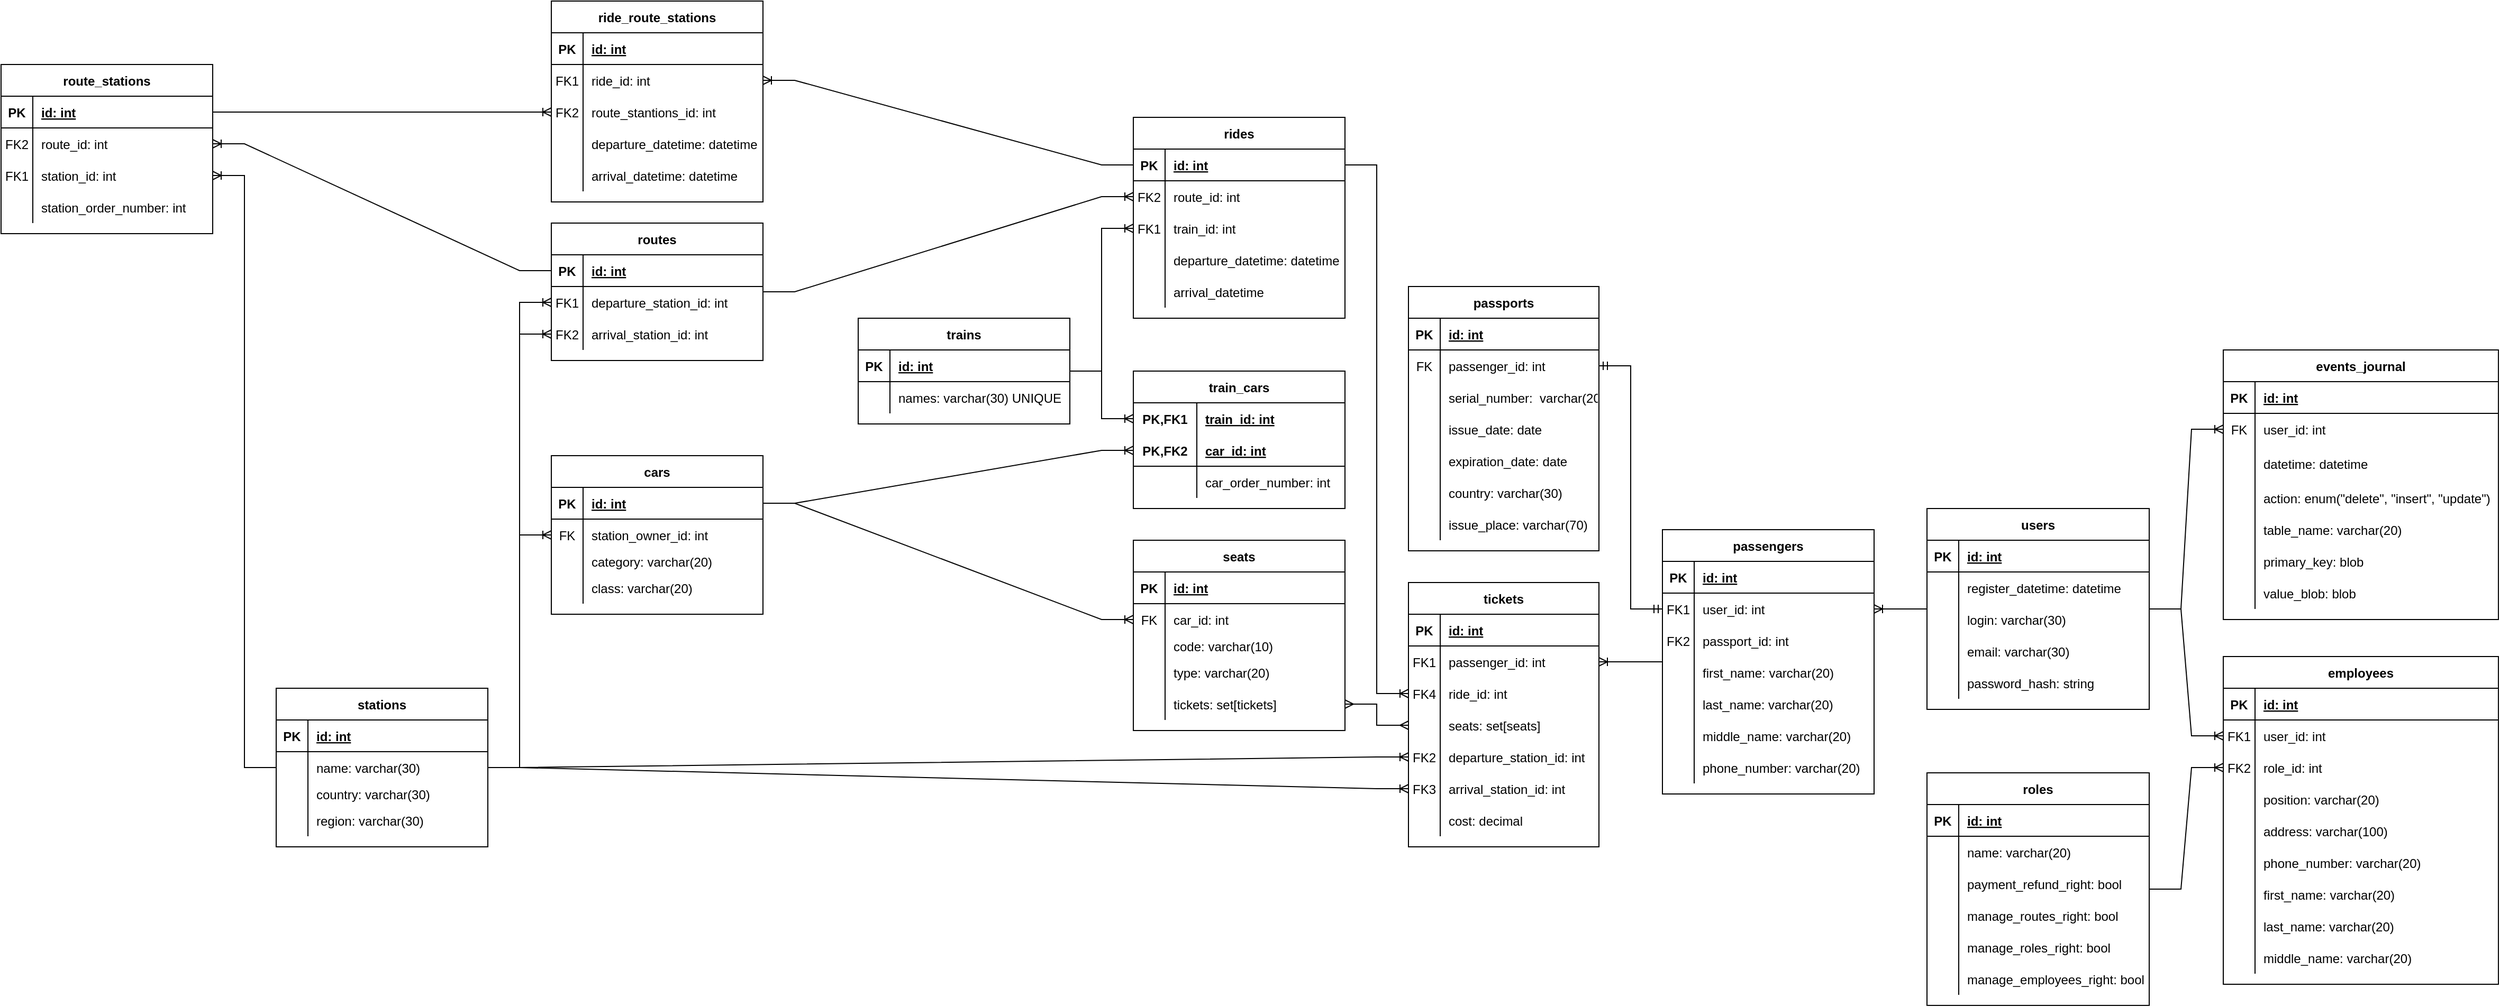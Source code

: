 <mxfile version="20.3.0" type="device"><diagram id="R2lEEEUBdFMjLlhIrx00" name="Page-1"><mxGraphModel dx="2886" dy="845" grid="1" gridSize="10" guides="1" tooltips="1" connect="1" arrows="1" fold="1" page="1" pageScale="1" pageWidth="850" pageHeight="1100" math="0" shadow="0" extFonts="Permanent Marker^https://fonts.googleapis.com/css?family=Permanent+Marker"><root><mxCell id="0"/><mxCell id="1" parent="0"/><mxCell id="C-vyLk0tnHw3VtMMgP7b-23" value="users" style="shape=table;startSize=30;container=1;collapsible=1;childLayout=tableLayout;fixedRows=1;rowLines=0;fontStyle=1;align=center;resizeLast=1;" parent="1" vertex="1"><mxGeometry x="440" y="770" width="210" height="190" as="geometry"><mxRectangle x="720" y="680" width="70" height="30" as="alternateBounds"/></mxGeometry></mxCell><mxCell id="C-vyLk0tnHw3VtMMgP7b-24" value="" style="shape=partialRectangle;collapsible=0;dropTarget=0;pointerEvents=0;fillColor=none;points=[[0,0.5],[1,0.5]];portConstraint=eastwest;top=0;left=0;right=0;bottom=1;" parent="C-vyLk0tnHw3VtMMgP7b-23" vertex="1"><mxGeometry y="30" width="210" height="30" as="geometry"/></mxCell><mxCell id="C-vyLk0tnHw3VtMMgP7b-25" value="PK" style="shape=partialRectangle;overflow=hidden;connectable=0;fillColor=none;top=0;left=0;bottom=0;right=0;fontStyle=1;" parent="C-vyLk0tnHw3VtMMgP7b-24" vertex="1"><mxGeometry width="30" height="30" as="geometry"><mxRectangle width="30" height="30" as="alternateBounds"/></mxGeometry></mxCell><mxCell id="C-vyLk0tnHw3VtMMgP7b-26" value="id: int" style="shape=partialRectangle;overflow=hidden;connectable=0;fillColor=none;top=0;left=0;bottom=0;right=0;align=left;spacingLeft=6;fontStyle=5;" parent="C-vyLk0tnHw3VtMMgP7b-24" vertex="1"><mxGeometry x="30" width="180" height="30" as="geometry"><mxRectangle width="180" height="30" as="alternateBounds"/></mxGeometry></mxCell><mxCell id="C-vyLk0tnHw3VtMMgP7b-27" value="" style="shape=partialRectangle;collapsible=0;dropTarget=0;pointerEvents=0;fillColor=none;points=[[0,0.5],[1,0.5]];portConstraint=eastwest;top=0;left=0;right=0;bottom=0;" parent="C-vyLk0tnHw3VtMMgP7b-23" vertex="1"><mxGeometry y="60" width="210" height="30" as="geometry"/></mxCell><mxCell id="C-vyLk0tnHw3VtMMgP7b-28" value="" style="shape=partialRectangle;overflow=hidden;connectable=0;fillColor=none;top=0;left=0;bottom=0;right=0;" parent="C-vyLk0tnHw3VtMMgP7b-27" vertex="1"><mxGeometry width="30" height="30" as="geometry"><mxRectangle width="30" height="30" as="alternateBounds"/></mxGeometry></mxCell><mxCell id="C-vyLk0tnHw3VtMMgP7b-29" value="register_datetime: datetime" style="shape=partialRectangle;overflow=hidden;connectable=0;fillColor=none;top=0;left=0;bottom=0;right=0;align=left;spacingLeft=6;" parent="C-vyLk0tnHw3VtMMgP7b-27" vertex="1"><mxGeometry x="30" width="180" height="30" as="geometry"><mxRectangle width="180" height="30" as="alternateBounds"/></mxGeometry></mxCell><mxCell id="59AKg1LUBrszFAIGfq8Z-1" value="" style="shape=tableRow;horizontal=0;startSize=0;swimlaneHead=0;swimlaneBody=0;fillColor=none;collapsible=0;dropTarget=0;points=[[0,0.5],[1,0.5]];portConstraint=eastwest;top=0;left=0;right=0;bottom=0;" parent="C-vyLk0tnHw3VtMMgP7b-23" vertex="1"><mxGeometry y="90" width="210" height="30" as="geometry"/></mxCell><mxCell id="59AKg1LUBrszFAIGfq8Z-2" value="" style="shape=partialRectangle;connectable=0;fillColor=none;top=0;left=0;bottom=0;right=0;editable=1;overflow=hidden;" parent="59AKg1LUBrszFAIGfq8Z-1" vertex="1"><mxGeometry width="30" height="30" as="geometry"><mxRectangle width="30" height="30" as="alternateBounds"/></mxGeometry></mxCell><mxCell id="59AKg1LUBrszFAIGfq8Z-3" value="login: varchar(30)" style="shape=partialRectangle;connectable=0;fillColor=none;top=0;left=0;bottom=0;right=0;align=left;spacingLeft=6;overflow=hidden;" parent="59AKg1LUBrszFAIGfq8Z-1" vertex="1"><mxGeometry x="30" width="180" height="30" as="geometry"><mxRectangle width="180" height="30" as="alternateBounds"/></mxGeometry></mxCell><mxCell id="59AKg1LUBrszFAIGfq8Z-4" value="" style="shape=tableRow;horizontal=0;startSize=0;swimlaneHead=0;swimlaneBody=0;fillColor=none;collapsible=0;dropTarget=0;points=[[0,0.5],[1,0.5]];portConstraint=eastwest;top=0;left=0;right=0;bottom=0;" parent="C-vyLk0tnHw3VtMMgP7b-23" vertex="1"><mxGeometry y="120" width="210" height="30" as="geometry"/></mxCell><mxCell id="59AKg1LUBrszFAIGfq8Z-5" value="" style="shape=partialRectangle;connectable=0;fillColor=none;top=0;left=0;bottom=0;right=0;editable=1;overflow=hidden;" parent="59AKg1LUBrszFAIGfq8Z-4" vertex="1"><mxGeometry width="30" height="30" as="geometry"><mxRectangle width="30" height="30" as="alternateBounds"/></mxGeometry></mxCell><mxCell id="59AKg1LUBrszFAIGfq8Z-6" value="email: varchar(30)" style="shape=partialRectangle;connectable=0;fillColor=none;top=0;left=0;bottom=0;right=0;align=left;spacingLeft=6;overflow=hidden;" parent="59AKg1LUBrszFAIGfq8Z-4" vertex="1"><mxGeometry x="30" width="180" height="30" as="geometry"><mxRectangle width="180" height="30" as="alternateBounds"/></mxGeometry></mxCell><mxCell id="59AKg1LUBrszFAIGfq8Z-7" value="" style="shape=tableRow;horizontal=0;startSize=0;swimlaneHead=0;swimlaneBody=0;fillColor=none;collapsible=0;dropTarget=0;points=[[0,0.5],[1,0.5]];portConstraint=eastwest;top=0;left=0;right=0;bottom=0;" parent="C-vyLk0tnHw3VtMMgP7b-23" vertex="1"><mxGeometry y="150" width="210" height="30" as="geometry"/></mxCell><mxCell id="59AKg1LUBrszFAIGfq8Z-8" value="" style="shape=partialRectangle;connectable=0;fillColor=none;top=0;left=0;bottom=0;right=0;editable=1;overflow=hidden;" parent="59AKg1LUBrszFAIGfq8Z-7" vertex="1"><mxGeometry width="30" height="30" as="geometry"><mxRectangle width="30" height="30" as="alternateBounds"/></mxGeometry></mxCell><mxCell id="59AKg1LUBrszFAIGfq8Z-9" value="password_hash: string" style="shape=partialRectangle;connectable=0;fillColor=none;top=0;left=0;bottom=0;right=0;align=left;spacingLeft=6;overflow=hidden;" parent="59AKg1LUBrszFAIGfq8Z-7" vertex="1"><mxGeometry x="30" width="180" height="30" as="geometry"><mxRectangle width="180" height="30" as="alternateBounds"/></mxGeometry></mxCell><mxCell id="59AKg1LUBrszFAIGfq8Z-10" value="passengers" style="shape=table;startSize=30;container=1;collapsible=1;childLayout=tableLayout;fixedRows=1;rowLines=0;fontStyle=1;align=center;resizeLast=1;" parent="1" vertex="1"><mxGeometry x="190" y="790" width="200" height="250" as="geometry"><mxRectangle x="400" y="700" width="110" height="30" as="alternateBounds"/></mxGeometry></mxCell><mxCell id="59AKg1LUBrszFAIGfq8Z-11" value="" style="shape=tableRow;horizontal=0;startSize=0;swimlaneHead=0;swimlaneBody=0;fillColor=none;collapsible=0;dropTarget=0;points=[[0,0.5],[1,0.5]];portConstraint=eastwest;top=0;left=0;right=0;bottom=1;" parent="59AKg1LUBrszFAIGfq8Z-10" vertex="1"><mxGeometry y="30" width="200" height="30" as="geometry"/></mxCell><mxCell id="59AKg1LUBrszFAIGfq8Z-12" value="PK" style="shape=partialRectangle;connectable=0;fillColor=none;top=0;left=0;bottom=0;right=0;fontStyle=1;overflow=hidden;" parent="59AKg1LUBrszFAIGfq8Z-11" vertex="1"><mxGeometry width="30" height="30" as="geometry"><mxRectangle width="30" height="30" as="alternateBounds"/></mxGeometry></mxCell><mxCell id="59AKg1LUBrszFAIGfq8Z-13" value="id: int" style="shape=partialRectangle;connectable=0;fillColor=none;top=0;left=0;bottom=0;right=0;align=left;spacingLeft=6;fontStyle=5;overflow=hidden;" parent="59AKg1LUBrszFAIGfq8Z-11" vertex="1"><mxGeometry x="30" width="170" height="30" as="geometry"><mxRectangle width="170" height="30" as="alternateBounds"/></mxGeometry></mxCell><mxCell id="59AKg1LUBrszFAIGfq8Z-14" value="" style="shape=tableRow;horizontal=0;startSize=0;swimlaneHead=0;swimlaneBody=0;fillColor=none;collapsible=0;dropTarget=0;points=[[0,0.5],[1,0.5]];portConstraint=eastwest;top=0;left=0;right=0;bottom=0;" parent="59AKg1LUBrszFAIGfq8Z-10" vertex="1"><mxGeometry y="60" width="200" height="30" as="geometry"/></mxCell><mxCell id="59AKg1LUBrszFAIGfq8Z-15" value="FK1" style="shape=partialRectangle;connectable=0;fillColor=none;top=0;left=0;bottom=0;right=0;editable=1;overflow=hidden;" parent="59AKg1LUBrszFAIGfq8Z-14" vertex="1"><mxGeometry width="30" height="30" as="geometry"><mxRectangle width="30" height="30" as="alternateBounds"/></mxGeometry></mxCell><mxCell id="59AKg1LUBrszFAIGfq8Z-16" value="user_id: int" style="shape=partialRectangle;connectable=0;fillColor=none;top=0;left=0;bottom=0;right=0;align=left;spacingLeft=6;overflow=hidden;" parent="59AKg1LUBrszFAIGfq8Z-14" vertex="1"><mxGeometry x="30" width="170" height="30" as="geometry"><mxRectangle width="170" height="30" as="alternateBounds"/></mxGeometry></mxCell><mxCell id="59AKg1LUBrszFAIGfq8Z-17" value="" style="shape=tableRow;horizontal=0;startSize=0;swimlaneHead=0;swimlaneBody=0;fillColor=none;collapsible=0;dropTarget=0;points=[[0,0.5],[1,0.5]];portConstraint=eastwest;top=0;left=0;right=0;bottom=0;" parent="59AKg1LUBrszFAIGfq8Z-10" vertex="1"><mxGeometry y="90" width="200" height="30" as="geometry"/></mxCell><mxCell id="59AKg1LUBrszFAIGfq8Z-18" value="FK2" style="shape=partialRectangle;connectable=0;fillColor=none;top=0;left=0;bottom=0;right=0;editable=1;overflow=hidden;" parent="59AKg1LUBrszFAIGfq8Z-17" vertex="1"><mxGeometry width="30" height="30" as="geometry"><mxRectangle width="30" height="30" as="alternateBounds"/></mxGeometry></mxCell><mxCell id="59AKg1LUBrszFAIGfq8Z-19" value="passport_id: int" style="shape=partialRectangle;connectable=0;fillColor=none;top=0;left=0;bottom=0;right=0;align=left;spacingLeft=6;overflow=hidden;" parent="59AKg1LUBrszFAIGfq8Z-17" vertex="1"><mxGeometry x="30" width="170" height="30" as="geometry"><mxRectangle width="170" height="30" as="alternateBounds"/></mxGeometry></mxCell><mxCell id="59AKg1LUBrszFAIGfq8Z-20" value="" style="shape=tableRow;horizontal=0;startSize=0;swimlaneHead=0;swimlaneBody=0;fillColor=none;collapsible=0;dropTarget=0;points=[[0,0.5],[1,0.5]];portConstraint=eastwest;top=0;left=0;right=0;bottom=0;" parent="59AKg1LUBrszFAIGfq8Z-10" vertex="1"><mxGeometry y="120" width="200" height="30" as="geometry"/></mxCell><mxCell id="59AKg1LUBrszFAIGfq8Z-21" value="" style="shape=partialRectangle;connectable=0;fillColor=none;top=0;left=0;bottom=0;right=0;editable=1;overflow=hidden;" parent="59AKg1LUBrszFAIGfq8Z-20" vertex="1"><mxGeometry width="30" height="30" as="geometry"><mxRectangle width="30" height="30" as="alternateBounds"/></mxGeometry></mxCell><mxCell id="59AKg1LUBrszFAIGfq8Z-22" value="first_name: varchar(20)" style="shape=partialRectangle;connectable=0;fillColor=none;top=0;left=0;bottom=0;right=0;align=left;spacingLeft=6;overflow=hidden;" parent="59AKg1LUBrszFAIGfq8Z-20" vertex="1"><mxGeometry x="30" width="170" height="30" as="geometry"><mxRectangle width="170" height="30" as="alternateBounds"/></mxGeometry></mxCell><mxCell id="59AKg1LUBrszFAIGfq8Z-23" value="" style="shape=tableRow;horizontal=0;startSize=0;swimlaneHead=0;swimlaneBody=0;fillColor=none;collapsible=0;dropTarget=0;points=[[0,0.5],[1,0.5]];portConstraint=eastwest;top=0;left=0;right=0;bottom=0;" parent="59AKg1LUBrszFAIGfq8Z-10" vertex="1"><mxGeometry y="150" width="200" height="30" as="geometry"/></mxCell><mxCell id="59AKg1LUBrszFAIGfq8Z-24" value="" style="shape=partialRectangle;connectable=0;fillColor=none;top=0;left=0;bottom=0;right=0;fontStyle=0;overflow=hidden;" parent="59AKg1LUBrszFAIGfq8Z-23" vertex="1"><mxGeometry width="30" height="30" as="geometry"><mxRectangle width="30" height="30" as="alternateBounds"/></mxGeometry></mxCell><mxCell id="59AKg1LUBrszFAIGfq8Z-25" value="last_name: varchar(20)" style="shape=partialRectangle;connectable=0;fillColor=none;top=0;left=0;bottom=0;right=0;align=left;spacingLeft=6;fontStyle=0;overflow=hidden;" parent="59AKg1LUBrszFAIGfq8Z-23" vertex="1"><mxGeometry x="30" width="170" height="30" as="geometry"><mxRectangle width="170" height="30" as="alternateBounds"/></mxGeometry></mxCell><mxCell id="59AKg1LUBrszFAIGfq8Z-26" value="" style="shape=tableRow;horizontal=0;startSize=0;swimlaneHead=0;swimlaneBody=0;fillColor=none;collapsible=0;dropTarget=0;points=[[0,0.5],[1,0.5]];portConstraint=eastwest;top=0;left=0;right=0;bottom=0;" parent="59AKg1LUBrszFAIGfq8Z-10" vertex="1"><mxGeometry y="180" width="200" height="30" as="geometry"/></mxCell><mxCell id="59AKg1LUBrszFAIGfq8Z-27" value="" style="shape=partialRectangle;connectable=0;fillColor=none;top=0;left=0;bottom=0;right=0;editable=1;overflow=hidden;" parent="59AKg1LUBrszFAIGfq8Z-26" vertex="1"><mxGeometry width="30" height="30" as="geometry"><mxRectangle width="30" height="30" as="alternateBounds"/></mxGeometry></mxCell><mxCell id="59AKg1LUBrszFAIGfq8Z-28" value="middle_name: varchar(20)" style="shape=partialRectangle;connectable=0;fillColor=none;top=0;left=0;bottom=0;right=0;align=left;spacingLeft=6;overflow=hidden;" parent="59AKg1LUBrszFAIGfq8Z-26" vertex="1"><mxGeometry x="30" width="170" height="30" as="geometry"><mxRectangle width="170" height="30" as="alternateBounds"/></mxGeometry></mxCell><mxCell id="59AKg1LUBrszFAIGfq8Z-29" value="" style="shape=tableRow;horizontal=0;startSize=0;swimlaneHead=0;swimlaneBody=0;fillColor=none;collapsible=0;dropTarget=0;points=[[0,0.5],[1,0.5]];portConstraint=eastwest;top=0;left=0;right=0;bottom=0;" parent="59AKg1LUBrszFAIGfq8Z-10" vertex="1"><mxGeometry y="210" width="200" height="30" as="geometry"/></mxCell><mxCell id="59AKg1LUBrszFAIGfq8Z-30" value="" style="shape=partialRectangle;connectable=0;fillColor=none;top=0;left=0;bottom=0;right=0;editable=1;overflow=hidden;" parent="59AKg1LUBrszFAIGfq8Z-29" vertex="1"><mxGeometry width="30" height="30" as="geometry"><mxRectangle width="30" height="30" as="alternateBounds"/></mxGeometry></mxCell><mxCell id="59AKg1LUBrszFAIGfq8Z-31" value="phone_number: varchar(20)" style="shape=partialRectangle;connectable=0;fillColor=none;top=0;left=0;bottom=0;right=0;align=left;spacingLeft=6;overflow=hidden;" parent="59AKg1LUBrszFAIGfq8Z-29" vertex="1"><mxGeometry x="30" width="170" height="30" as="geometry"><mxRectangle width="170" height="30" as="alternateBounds"/></mxGeometry></mxCell><mxCell id="59AKg1LUBrszFAIGfq8Z-32" value="passports" style="shape=table;startSize=30;container=1;collapsible=1;childLayout=tableLayout;fixedRows=1;rowLines=0;fontStyle=1;align=center;resizeLast=1;" parent="1" vertex="1"><mxGeometry x="-50" y="560" width="180" height="250" as="geometry"/></mxCell><mxCell id="59AKg1LUBrszFAIGfq8Z-33" value="" style="shape=tableRow;horizontal=0;startSize=0;swimlaneHead=0;swimlaneBody=0;fillColor=none;collapsible=0;dropTarget=0;points=[[0,0.5],[1,0.5]];portConstraint=eastwest;top=0;left=0;right=0;bottom=1;" parent="59AKg1LUBrszFAIGfq8Z-32" vertex="1"><mxGeometry y="30" width="180" height="30" as="geometry"/></mxCell><mxCell id="59AKg1LUBrszFAIGfq8Z-34" value="PK" style="shape=partialRectangle;connectable=0;fillColor=none;top=0;left=0;bottom=0;right=0;fontStyle=1;overflow=hidden;" parent="59AKg1LUBrszFAIGfq8Z-33" vertex="1"><mxGeometry width="30" height="30" as="geometry"><mxRectangle width="30" height="30" as="alternateBounds"/></mxGeometry></mxCell><mxCell id="59AKg1LUBrszFAIGfq8Z-35" value="id: int" style="shape=partialRectangle;connectable=0;fillColor=none;top=0;left=0;bottom=0;right=0;align=left;spacingLeft=6;fontStyle=5;overflow=hidden;" parent="59AKg1LUBrszFAIGfq8Z-33" vertex="1"><mxGeometry x="30" width="150" height="30" as="geometry"><mxRectangle width="150" height="30" as="alternateBounds"/></mxGeometry></mxCell><mxCell id="59AKg1LUBrszFAIGfq8Z-36" value="" style="shape=tableRow;horizontal=0;startSize=0;swimlaneHead=0;swimlaneBody=0;fillColor=none;collapsible=0;dropTarget=0;points=[[0,0.5],[1,0.5]];portConstraint=eastwest;top=0;left=0;right=0;bottom=0;" parent="59AKg1LUBrszFAIGfq8Z-32" vertex="1"><mxGeometry y="60" width="180" height="30" as="geometry"/></mxCell><mxCell id="59AKg1LUBrszFAIGfq8Z-37" value="FK" style="shape=partialRectangle;connectable=0;fillColor=none;top=0;left=0;bottom=0;right=0;editable=1;overflow=hidden;" parent="59AKg1LUBrszFAIGfq8Z-36" vertex="1"><mxGeometry width="30" height="30" as="geometry"><mxRectangle width="30" height="30" as="alternateBounds"/></mxGeometry></mxCell><mxCell id="59AKg1LUBrszFAIGfq8Z-38" value="passenger_id: int" style="shape=partialRectangle;connectable=0;fillColor=none;top=0;left=0;bottom=0;right=0;align=left;spacingLeft=6;overflow=hidden;" parent="59AKg1LUBrszFAIGfq8Z-36" vertex="1"><mxGeometry x="30" width="150" height="30" as="geometry"><mxRectangle width="150" height="30" as="alternateBounds"/></mxGeometry></mxCell><mxCell id="59AKg1LUBrszFAIGfq8Z-39" value="" style="shape=tableRow;horizontal=0;startSize=0;swimlaneHead=0;swimlaneBody=0;fillColor=none;collapsible=0;dropTarget=0;points=[[0,0.5],[1,0.5]];portConstraint=eastwest;top=0;left=0;right=0;bottom=0;" parent="59AKg1LUBrszFAIGfq8Z-32" vertex="1"><mxGeometry y="90" width="180" height="30" as="geometry"/></mxCell><mxCell id="59AKg1LUBrszFAIGfq8Z-40" value="" style="shape=partialRectangle;connectable=0;fillColor=none;top=0;left=0;bottom=0;right=0;editable=1;overflow=hidden;" parent="59AKg1LUBrszFAIGfq8Z-39" vertex="1"><mxGeometry width="30" height="30" as="geometry"><mxRectangle width="30" height="30" as="alternateBounds"/></mxGeometry></mxCell><mxCell id="59AKg1LUBrszFAIGfq8Z-41" value="serial_number:  varchar(20)" style="shape=partialRectangle;connectable=0;fillColor=none;top=0;left=0;bottom=0;right=0;align=left;spacingLeft=6;overflow=hidden;" parent="59AKg1LUBrszFAIGfq8Z-39" vertex="1"><mxGeometry x="30" width="150" height="30" as="geometry"><mxRectangle width="150" height="30" as="alternateBounds"/></mxGeometry></mxCell><mxCell id="59AKg1LUBrszFAIGfq8Z-42" value="" style="shape=tableRow;horizontal=0;startSize=0;swimlaneHead=0;swimlaneBody=0;fillColor=none;collapsible=0;dropTarget=0;points=[[0,0.5],[1,0.5]];portConstraint=eastwest;top=0;left=0;right=0;bottom=0;" parent="59AKg1LUBrszFAIGfq8Z-32" vertex="1"><mxGeometry y="120" width="180" height="30" as="geometry"/></mxCell><mxCell id="59AKg1LUBrszFAIGfq8Z-43" value="" style="shape=partialRectangle;connectable=0;fillColor=none;top=0;left=0;bottom=0;right=0;editable=1;overflow=hidden;" parent="59AKg1LUBrszFAIGfq8Z-42" vertex="1"><mxGeometry width="30" height="30" as="geometry"><mxRectangle width="30" height="30" as="alternateBounds"/></mxGeometry></mxCell><mxCell id="59AKg1LUBrszFAIGfq8Z-44" value="issue_date: date" style="shape=partialRectangle;connectable=0;fillColor=none;top=0;left=0;bottom=0;right=0;align=left;spacingLeft=6;overflow=hidden;" parent="59AKg1LUBrszFAIGfq8Z-42" vertex="1"><mxGeometry x="30" width="150" height="30" as="geometry"><mxRectangle width="150" height="30" as="alternateBounds"/></mxGeometry></mxCell><mxCell id="59AKg1LUBrszFAIGfq8Z-45" value="" style="shape=tableRow;horizontal=0;startSize=0;swimlaneHead=0;swimlaneBody=0;fillColor=none;collapsible=0;dropTarget=0;points=[[0,0.5],[1,0.5]];portConstraint=eastwest;top=0;left=0;right=0;bottom=0;" parent="59AKg1LUBrszFAIGfq8Z-32" vertex="1"><mxGeometry y="150" width="180" height="30" as="geometry"/></mxCell><mxCell id="59AKg1LUBrszFAIGfq8Z-46" value="" style="shape=partialRectangle;connectable=0;fillColor=none;top=0;left=0;bottom=0;right=0;fontStyle=0;overflow=hidden;" parent="59AKg1LUBrszFAIGfq8Z-45" vertex="1"><mxGeometry width="30" height="30" as="geometry"><mxRectangle width="30" height="30" as="alternateBounds"/></mxGeometry></mxCell><mxCell id="59AKg1LUBrszFAIGfq8Z-47" value="expiration_date: date" style="shape=partialRectangle;connectable=0;fillColor=none;top=0;left=0;bottom=0;right=0;align=left;spacingLeft=6;fontStyle=0;overflow=hidden;" parent="59AKg1LUBrszFAIGfq8Z-45" vertex="1"><mxGeometry x="30" width="150" height="30" as="geometry"><mxRectangle width="150" height="30" as="alternateBounds"/></mxGeometry></mxCell><mxCell id="59AKg1LUBrszFAIGfq8Z-48" value="" style="shape=tableRow;horizontal=0;startSize=0;swimlaneHead=0;swimlaneBody=0;fillColor=none;collapsible=0;dropTarget=0;points=[[0,0.5],[1,0.5]];portConstraint=eastwest;top=0;left=0;right=0;bottom=0;" parent="59AKg1LUBrszFAIGfq8Z-32" vertex="1"><mxGeometry y="180" width="180" height="30" as="geometry"/></mxCell><mxCell id="59AKg1LUBrszFAIGfq8Z-49" value="" style="shape=partialRectangle;connectable=0;fillColor=none;top=0;left=0;bottom=0;right=0;editable=1;overflow=hidden;" parent="59AKg1LUBrszFAIGfq8Z-48" vertex="1"><mxGeometry width="30" height="30" as="geometry"><mxRectangle width="30" height="30" as="alternateBounds"/></mxGeometry></mxCell><mxCell id="59AKg1LUBrszFAIGfq8Z-50" value="country: varchar(30)" style="shape=partialRectangle;connectable=0;fillColor=none;top=0;left=0;bottom=0;right=0;align=left;spacingLeft=6;overflow=hidden;" parent="59AKg1LUBrszFAIGfq8Z-48" vertex="1"><mxGeometry x="30" width="150" height="30" as="geometry"><mxRectangle width="150" height="30" as="alternateBounds"/></mxGeometry></mxCell><mxCell id="59AKg1LUBrszFAIGfq8Z-51" value="" style="shape=tableRow;horizontal=0;startSize=0;swimlaneHead=0;swimlaneBody=0;fillColor=none;collapsible=0;dropTarget=0;points=[[0,0.5],[1,0.5]];portConstraint=eastwest;top=0;left=0;right=0;bottom=0;" parent="59AKg1LUBrszFAIGfq8Z-32" vertex="1"><mxGeometry y="210" width="180" height="30" as="geometry"/></mxCell><mxCell id="59AKg1LUBrszFAIGfq8Z-52" value="" style="shape=partialRectangle;connectable=0;fillColor=none;top=0;left=0;bottom=0;right=0;editable=1;overflow=hidden;" parent="59AKg1LUBrszFAIGfq8Z-51" vertex="1"><mxGeometry width="30" height="30" as="geometry"><mxRectangle width="30" height="30" as="alternateBounds"/></mxGeometry></mxCell><mxCell id="59AKg1LUBrszFAIGfq8Z-53" value="issue_place: varchar(70)" style="shape=partialRectangle;connectable=0;fillColor=none;top=0;left=0;bottom=0;right=0;align=left;spacingLeft=6;overflow=hidden;" parent="59AKg1LUBrszFAIGfq8Z-51" vertex="1"><mxGeometry x="30" width="150" height="30" as="geometry"><mxRectangle width="150" height="30" as="alternateBounds"/></mxGeometry></mxCell><mxCell id="59AKg1LUBrszFAIGfq8Z-54" value="employees" style="shape=table;startSize=30;container=1;collapsible=1;childLayout=tableLayout;fixedRows=1;rowLines=0;fontStyle=1;align=center;resizeLast=1;" parent="1" vertex="1"><mxGeometry x="720" y="910" width="260" height="310" as="geometry"/></mxCell><mxCell id="59AKg1LUBrszFAIGfq8Z-55" value="" style="shape=tableRow;horizontal=0;startSize=0;swimlaneHead=0;swimlaneBody=0;fillColor=none;collapsible=0;dropTarget=0;points=[[0,0.5],[1,0.5]];portConstraint=eastwest;top=0;left=0;right=0;bottom=1;" parent="59AKg1LUBrszFAIGfq8Z-54" vertex="1"><mxGeometry y="30" width="260" height="30" as="geometry"/></mxCell><mxCell id="59AKg1LUBrszFAIGfq8Z-56" value="PK" style="shape=partialRectangle;connectable=0;fillColor=none;top=0;left=0;bottom=0;right=0;fontStyle=1;overflow=hidden;" parent="59AKg1LUBrszFAIGfq8Z-55" vertex="1"><mxGeometry width="30" height="30" as="geometry"><mxRectangle width="30" height="30" as="alternateBounds"/></mxGeometry></mxCell><mxCell id="59AKg1LUBrszFAIGfq8Z-57" value="id: int" style="shape=partialRectangle;connectable=0;fillColor=none;top=0;left=0;bottom=0;right=0;align=left;spacingLeft=6;fontStyle=5;overflow=hidden;" parent="59AKg1LUBrszFAIGfq8Z-55" vertex="1"><mxGeometry x="30" width="230" height="30" as="geometry"><mxRectangle width="230" height="30" as="alternateBounds"/></mxGeometry></mxCell><mxCell id="59AKg1LUBrszFAIGfq8Z-58" value="" style="shape=tableRow;horizontal=0;startSize=0;swimlaneHead=0;swimlaneBody=0;fillColor=none;collapsible=0;dropTarget=0;points=[[0,0.5],[1,0.5]];portConstraint=eastwest;top=0;left=0;right=0;bottom=0;" parent="59AKg1LUBrszFAIGfq8Z-54" vertex="1"><mxGeometry y="60" width="260" height="30" as="geometry"/></mxCell><mxCell id="59AKg1LUBrszFAIGfq8Z-59" value="FK1" style="shape=partialRectangle;connectable=0;fillColor=none;top=0;left=0;bottom=0;right=0;editable=1;overflow=hidden;" parent="59AKg1LUBrszFAIGfq8Z-58" vertex="1"><mxGeometry width="30" height="30" as="geometry"><mxRectangle width="30" height="30" as="alternateBounds"/></mxGeometry></mxCell><mxCell id="59AKg1LUBrszFAIGfq8Z-60" value="user_id: int" style="shape=partialRectangle;connectable=0;fillColor=none;top=0;left=0;bottom=0;right=0;align=left;spacingLeft=6;overflow=hidden;" parent="59AKg1LUBrszFAIGfq8Z-58" vertex="1"><mxGeometry x="30" width="230" height="30" as="geometry"><mxRectangle width="230" height="30" as="alternateBounds"/></mxGeometry></mxCell><mxCell id="59AKg1LUBrszFAIGfq8Z-61" value="" style="shape=tableRow;horizontal=0;startSize=0;swimlaneHead=0;swimlaneBody=0;fillColor=none;collapsible=0;dropTarget=0;points=[[0,0.5],[1,0.5]];portConstraint=eastwest;top=0;left=0;right=0;bottom=0;" parent="59AKg1LUBrszFAIGfq8Z-54" vertex="1"><mxGeometry y="90" width="260" height="30" as="geometry"/></mxCell><mxCell id="59AKg1LUBrszFAIGfq8Z-62" value="FK2" style="shape=partialRectangle;connectable=0;fillColor=none;top=0;left=0;bottom=0;right=0;editable=1;overflow=hidden;" parent="59AKg1LUBrszFAIGfq8Z-61" vertex="1"><mxGeometry width="30" height="30" as="geometry"><mxRectangle width="30" height="30" as="alternateBounds"/></mxGeometry></mxCell><mxCell id="59AKg1LUBrszFAIGfq8Z-63" value="role_id: int" style="shape=partialRectangle;connectable=0;fillColor=none;top=0;left=0;bottom=0;right=0;align=left;spacingLeft=6;overflow=hidden;" parent="59AKg1LUBrszFAIGfq8Z-61" vertex="1"><mxGeometry x="30" width="230" height="30" as="geometry"><mxRectangle width="230" height="30" as="alternateBounds"/></mxGeometry></mxCell><mxCell id="59AKg1LUBrszFAIGfq8Z-64" value="" style="shape=tableRow;horizontal=0;startSize=0;swimlaneHead=0;swimlaneBody=0;fillColor=none;collapsible=0;dropTarget=0;points=[[0,0.5],[1,0.5]];portConstraint=eastwest;top=0;left=0;right=0;bottom=0;" parent="59AKg1LUBrszFAIGfq8Z-54" vertex="1"><mxGeometry y="120" width="260" height="30" as="geometry"/></mxCell><mxCell id="59AKg1LUBrszFAIGfq8Z-65" value="" style="shape=partialRectangle;connectable=0;fillColor=none;top=0;left=0;bottom=0;right=0;editable=1;overflow=hidden;" parent="59AKg1LUBrszFAIGfq8Z-64" vertex="1"><mxGeometry width="30" height="30" as="geometry"><mxRectangle width="30" height="30" as="alternateBounds"/></mxGeometry></mxCell><mxCell id="59AKg1LUBrszFAIGfq8Z-66" value="position: varchar(20)" style="shape=partialRectangle;connectable=0;fillColor=none;top=0;left=0;bottom=0;right=0;align=left;spacingLeft=6;overflow=hidden;" parent="59AKg1LUBrszFAIGfq8Z-64" vertex="1"><mxGeometry x="30" width="230" height="30" as="geometry"><mxRectangle width="230" height="30" as="alternateBounds"/></mxGeometry></mxCell><mxCell id="59AKg1LUBrszFAIGfq8Z-67" value="" style="shape=tableRow;horizontal=0;startSize=0;swimlaneHead=0;swimlaneBody=0;fillColor=none;collapsible=0;dropTarget=0;points=[[0,0.5],[1,0.5]];portConstraint=eastwest;top=0;left=0;right=0;bottom=0;" parent="59AKg1LUBrszFAIGfq8Z-54" vertex="1"><mxGeometry y="150" width="260" height="30" as="geometry"/></mxCell><mxCell id="59AKg1LUBrszFAIGfq8Z-68" value="" style="shape=partialRectangle;connectable=0;fillColor=none;top=0;left=0;bottom=0;right=0;fontStyle=0;overflow=hidden;" parent="59AKg1LUBrszFAIGfq8Z-67" vertex="1"><mxGeometry width="30" height="30" as="geometry"><mxRectangle width="30" height="30" as="alternateBounds"/></mxGeometry></mxCell><mxCell id="59AKg1LUBrszFAIGfq8Z-69" value="address: varchar(100)" style="shape=partialRectangle;connectable=0;fillColor=none;top=0;left=0;bottom=0;right=0;align=left;spacingLeft=6;fontStyle=0;overflow=hidden;" parent="59AKg1LUBrszFAIGfq8Z-67" vertex="1"><mxGeometry x="30" width="230" height="30" as="geometry"><mxRectangle width="230" height="30" as="alternateBounds"/></mxGeometry></mxCell><mxCell id="59AKg1LUBrszFAIGfq8Z-70" value="" style="shape=tableRow;horizontal=0;startSize=0;swimlaneHead=0;swimlaneBody=0;fillColor=none;collapsible=0;dropTarget=0;points=[[0,0.5],[1,0.5]];portConstraint=eastwest;top=0;left=0;right=0;bottom=0;" parent="59AKg1LUBrszFAIGfq8Z-54" vertex="1"><mxGeometry y="180" width="260" height="30" as="geometry"/></mxCell><mxCell id="59AKg1LUBrszFAIGfq8Z-71" value="" style="shape=partialRectangle;connectable=0;fillColor=none;top=0;left=0;bottom=0;right=0;editable=1;overflow=hidden;" parent="59AKg1LUBrszFAIGfq8Z-70" vertex="1"><mxGeometry width="30" height="30" as="geometry"><mxRectangle width="30" height="30" as="alternateBounds"/></mxGeometry></mxCell><mxCell id="59AKg1LUBrszFAIGfq8Z-72" value="phone_number: varchar(20)" style="shape=partialRectangle;connectable=0;fillColor=none;top=0;left=0;bottom=0;right=0;align=left;spacingLeft=6;overflow=hidden;" parent="59AKg1LUBrszFAIGfq8Z-70" vertex="1"><mxGeometry x="30" width="230" height="30" as="geometry"><mxRectangle width="230" height="30" as="alternateBounds"/></mxGeometry></mxCell><mxCell id="59AKg1LUBrszFAIGfq8Z-94" value="" style="shape=tableRow;horizontal=0;startSize=0;swimlaneHead=0;swimlaneBody=0;fillColor=none;collapsible=0;dropTarget=0;points=[[0,0.5],[1,0.5]];portConstraint=eastwest;top=0;left=0;right=0;bottom=0;" parent="59AKg1LUBrszFAIGfq8Z-54" vertex="1"><mxGeometry y="210" width="260" height="30" as="geometry"/></mxCell><mxCell id="59AKg1LUBrszFAIGfq8Z-95" value="" style="shape=partialRectangle;connectable=0;fillColor=none;top=0;left=0;bottom=0;right=0;editable=1;overflow=hidden;" parent="59AKg1LUBrszFAIGfq8Z-94" vertex="1"><mxGeometry width="30" height="30" as="geometry"><mxRectangle width="30" height="30" as="alternateBounds"/></mxGeometry></mxCell><mxCell id="59AKg1LUBrszFAIGfq8Z-96" value="first_name: varchar(20)" style="shape=partialRectangle;connectable=0;fillColor=none;top=0;left=0;bottom=0;right=0;align=left;spacingLeft=6;overflow=hidden;" parent="59AKg1LUBrszFAIGfq8Z-94" vertex="1"><mxGeometry x="30" width="230" height="30" as="geometry"><mxRectangle width="230" height="30" as="alternateBounds"/></mxGeometry></mxCell><mxCell id="59AKg1LUBrszFAIGfq8Z-100" value="" style="shape=tableRow;horizontal=0;startSize=0;swimlaneHead=0;swimlaneBody=0;fillColor=none;collapsible=0;dropTarget=0;points=[[0,0.5],[1,0.5]];portConstraint=eastwest;top=0;left=0;right=0;bottom=0;" parent="59AKg1LUBrszFAIGfq8Z-54" vertex="1"><mxGeometry y="240" width="260" height="30" as="geometry"/></mxCell><mxCell id="59AKg1LUBrszFAIGfq8Z-101" value="" style="shape=partialRectangle;connectable=0;fillColor=none;top=0;left=0;bottom=0;right=0;editable=1;overflow=hidden;" parent="59AKg1LUBrszFAIGfq8Z-100" vertex="1"><mxGeometry width="30" height="30" as="geometry"><mxRectangle width="30" height="30" as="alternateBounds"/></mxGeometry></mxCell><mxCell id="59AKg1LUBrszFAIGfq8Z-102" value="last_name: varchar(20)" style="shape=partialRectangle;connectable=0;fillColor=none;top=0;left=0;bottom=0;right=0;align=left;spacingLeft=6;overflow=hidden;" parent="59AKg1LUBrszFAIGfq8Z-100" vertex="1"><mxGeometry x="30" width="230" height="30" as="geometry"><mxRectangle width="230" height="30" as="alternateBounds"/></mxGeometry></mxCell><mxCell id="59AKg1LUBrszFAIGfq8Z-97" value="" style="shape=tableRow;horizontal=0;startSize=0;swimlaneHead=0;swimlaneBody=0;fillColor=none;collapsible=0;dropTarget=0;points=[[0,0.5],[1,0.5]];portConstraint=eastwest;top=0;left=0;right=0;bottom=0;" parent="59AKg1LUBrszFAIGfq8Z-54" vertex="1"><mxGeometry y="270" width="260" height="30" as="geometry"/></mxCell><mxCell id="59AKg1LUBrszFAIGfq8Z-98" value="" style="shape=partialRectangle;connectable=0;fillColor=none;top=0;left=0;bottom=0;right=0;editable=1;overflow=hidden;" parent="59AKg1LUBrszFAIGfq8Z-97" vertex="1"><mxGeometry width="30" height="30" as="geometry"><mxRectangle width="30" height="30" as="alternateBounds"/></mxGeometry></mxCell><mxCell id="59AKg1LUBrszFAIGfq8Z-99" value="middle_name: varchar(20)" style="shape=partialRectangle;connectable=0;fillColor=none;top=0;left=0;bottom=0;right=0;align=left;spacingLeft=6;overflow=hidden;" parent="59AKg1LUBrszFAIGfq8Z-97" vertex="1"><mxGeometry x="30" width="230" height="30" as="geometry"><mxRectangle width="230" height="30" as="alternateBounds"/></mxGeometry></mxCell><mxCell id="59AKg1LUBrszFAIGfq8Z-103" value="roles" style="shape=table;startSize=30;container=1;collapsible=1;childLayout=tableLayout;fixedRows=1;rowLines=0;fontStyle=1;align=center;resizeLast=1;" parent="1" vertex="1"><mxGeometry x="440" y="1020" width="210" height="220" as="geometry"><mxRectangle x="340" y="940" width="70" height="30" as="alternateBounds"/></mxGeometry></mxCell><mxCell id="59AKg1LUBrszFAIGfq8Z-104" value="" style="shape=tableRow;horizontal=0;startSize=0;swimlaneHead=0;swimlaneBody=0;fillColor=none;collapsible=0;dropTarget=0;points=[[0,0.5],[1,0.5]];portConstraint=eastwest;top=0;left=0;right=0;bottom=1;" parent="59AKg1LUBrszFAIGfq8Z-103" vertex="1"><mxGeometry y="30" width="210" height="30" as="geometry"/></mxCell><mxCell id="59AKg1LUBrszFAIGfq8Z-105" value="PK" style="shape=partialRectangle;connectable=0;fillColor=none;top=0;left=0;bottom=0;right=0;fontStyle=1;overflow=hidden;" parent="59AKg1LUBrszFAIGfq8Z-104" vertex="1"><mxGeometry width="30" height="30" as="geometry"><mxRectangle width="30" height="30" as="alternateBounds"/></mxGeometry></mxCell><mxCell id="59AKg1LUBrszFAIGfq8Z-106" value="id: int" style="shape=partialRectangle;connectable=0;fillColor=none;top=0;left=0;bottom=0;right=0;align=left;spacingLeft=6;fontStyle=5;overflow=hidden;" parent="59AKg1LUBrszFAIGfq8Z-104" vertex="1"><mxGeometry x="30" width="180" height="30" as="geometry"><mxRectangle width="180" height="30" as="alternateBounds"/></mxGeometry></mxCell><mxCell id="59AKg1LUBrszFAIGfq8Z-107" value="" style="shape=tableRow;horizontal=0;startSize=0;swimlaneHead=0;swimlaneBody=0;fillColor=none;collapsible=0;dropTarget=0;points=[[0,0.5],[1,0.5]];portConstraint=eastwest;top=0;left=0;right=0;bottom=0;" parent="59AKg1LUBrszFAIGfq8Z-103" vertex="1"><mxGeometry y="60" width="210" height="30" as="geometry"/></mxCell><mxCell id="59AKg1LUBrszFAIGfq8Z-108" value="" style="shape=partialRectangle;connectable=0;fillColor=none;top=0;left=0;bottom=0;right=0;editable=1;overflow=hidden;" parent="59AKg1LUBrszFAIGfq8Z-107" vertex="1"><mxGeometry width="30" height="30" as="geometry"><mxRectangle width="30" height="30" as="alternateBounds"/></mxGeometry></mxCell><mxCell id="59AKg1LUBrszFAIGfq8Z-109" value="name: varchar(20)" style="shape=partialRectangle;connectable=0;fillColor=none;top=0;left=0;bottom=0;right=0;align=left;spacingLeft=6;overflow=hidden;" parent="59AKg1LUBrszFAIGfq8Z-107" vertex="1"><mxGeometry x="30" width="180" height="30" as="geometry"><mxRectangle width="180" height="30" as="alternateBounds"/></mxGeometry></mxCell><mxCell id="59AKg1LUBrszFAIGfq8Z-110" value="" style="shape=tableRow;horizontal=0;startSize=0;swimlaneHead=0;swimlaneBody=0;fillColor=none;collapsible=0;dropTarget=0;points=[[0,0.5],[1,0.5]];portConstraint=eastwest;top=0;left=0;right=0;bottom=0;" parent="59AKg1LUBrszFAIGfq8Z-103" vertex="1"><mxGeometry y="90" width="210" height="30" as="geometry"/></mxCell><mxCell id="59AKg1LUBrszFAIGfq8Z-111" value="" style="shape=partialRectangle;connectable=0;fillColor=none;top=0;left=0;bottom=0;right=0;editable=1;overflow=hidden;" parent="59AKg1LUBrszFAIGfq8Z-110" vertex="1"><mxGeometry width="30" height="30" as="geometry"><mxRectangle width="30" height="30" as="alternateBounds"/></mxGeometry></mxCell><mxCell id="59AKg1LUBrszFAIGfq8Z-112" value="payment_refund_right: bool" style="shape=partialRectangle;connectable=0;fillColor=none;top=0;left=0;bottom=0;right=0;align=left;spacingLeft=6;overflow=hidden;" parent="59AKg1LUBrszFAIGfq8Z-110" vertex="1"><mxGeometry x="30" width="180" height="30" as="geometry"><mxRectangle width="180" height="30" as="alternateBounds"/></mxGeometry></mxCell><mxCell id="59AKg1LUBrszFAIGfq8Z-113" value="" style="shape=tableRow;horizontal=0;startSize=0;swimlaneHead=0;swimlaneBody=0;fillColor=none;collapsible=0;dropTarget=0;points=[[0,0.5],[1,0.5]];portConstraint=eastwest;top=0;left=0;right=0;bottom=0;" parent="59AKg1LUBrszFAIGfq8Z-103" vertex="1"><mxGeometry y="120" width="210" height="30" as="geometry"/></mxCell><mxCell id="59AKg1LUBrszFAIGfq8Z-114" value="" style="shape=partialRectangle;connectable=0;fillColor=none;top=0;left=0;bottom=0;right=0;editable=1;overflow=hidden;" parent="59AKg1LUBrszFAIGfq8Z-113" vertex="1"><mxGeometry width="30" height="30" as="geometry"><mxRectangle width="30" height="30" as="alternateBounds"/></mxGeometry></mxCell><mxCell id="59AKg1LUBrszFAIGfq8Z-115" value="manage_routes_right: bool" style="shape=partialRectangle;connectable=0;fillColor=none;top=0;left=0;bottom=0;right=0;align=left;spacingLeft=6;overflow=hidden;" parent="59AKg1LUBrszFAIGfq8Z-113" vertex="1"><mxGeometry x="30" width="180" height="30" as="geometry"><mxRectangle width="180" height="30" as="alternateBounds"/></mxGeometry></mxCell><mxCell id="59AKg1LUBrszFAIGfq8Z-116" value="" style="shape=tableRow;horizontal=0;startSize=0;swimlaneHead=0;swimlaneBody=0;fillColor=none;collapsible=0;dropTarget=0;points=[[0,0.5],[1,0.5]];portConstraint=eastwest;top=0;left=0;right=0;bottom=0;" parent="59AKg1LUBrszFAIGfq8Z-103" vertex="1"><mxGeometry y="150" width="210" height="30" as="geometry"/></mxCell><mxCell id="59AKg1LUBrszFAIGfq8Z-117" value="" style="shape=partialRectangle;connectable=0;fillColor=none;top=0;left=0;bottom=0;right=0;fontStyle=0;overflow=hidden;" parent="59AKg1LUBrszFAIGfq8Z-116" vertex="1"><mxGeometry width="30" height="30" as="geometry"><mxRectangle width="30" height="30" as="alternateBounds"/></mxGeometry></mxCell><mxCell id="59AKg1LUBrszFAIGfq8Z-118" value="manage_roles_right: bool" style="shape=partialRectangle;connectable=0;fillColor=none;top=0;left=0;bottom=0;right=0;align=left;spacingLeft=6;fontStyle=0;overflow=hidden;" parent="59AKg1LUBrszFAIGfq8Z-116" vertex="1"><mxGeometry x="30" width="180" height="30" as="geometry"><mxRectangle width="180" height="30" as="alternateBounds"/></mxGeometry></mxCell><mxCell id="59AKg1LUBrszFAIGfq8Z-119" value="" style="shape=tableRow;horizontal=0;startSize=0;swimlaneHead=0;swimlaneBody=0;fillColor=none;collapsible=0;dropTarget=0;points=[[0,0.5],[1,0.5]];portConstraint=eastwest;top=0;left=0;right=0;bottom=0;" parent="59AKg1LUBrszFAIGfq8Z-103" vertex="1"><mxGeometry y="180" width="210" height="30" as="geometry"/></mxCell><mxCell id="59AKg1LUBrszFAIGfq8Z-120" value="" style="shape=partialRectangle;connectable=0;fillColor=none;top=0;left=0;bottom=0;right=0;editable=1;overflow=hidden;" parent="59AKg1LUBrszFAIGfq8Z-119" vertex="1"><mxGeometry width="30" height="30" as="geometry"><mxRectangle width="30" height="30" as="alternateBounds"/></mxGeometry></mxCell><mxCell id="59AKg1LUBrszFAIGfq8Z-121" value="manage_employees_right: bool" style="shape=partialRectangle;connectable=0;fillColor=none;top=0;left=0;bottom=0;right=0;align=left;spacingLeft=6;overflow=hidden;" parent="59AKg1LUBrszFAIGfq8Z-119" vertex="1"><mxGeometry x="30" width="180" height="30" as="geometry"><mxRectangle width="180" height="30" as="alternateBounds"/></mxGeometry></mxCell><mxCell id="59AKg1LUBrszFAIGfq8Z-131" value="events_journal" style="shape=table;startSize=30;container=1;collapsible=1;childLayout=tableLayout;fixedRows=1;rowLines=0;fontStyle=1;align=center;resizeLast=1;" parent="1" vertex="1"><mxGeometry x="720" y="620" width="260" height="255" as="geometry"/></mxCell><mxCell id="59AKg1LUBrszFAIGfq8Z-132" value="" style="shape=tableRow;horizontal=0;startSize=0;swimlaneHead=0;swimlaneBody=0;fillColor=none;collapsible=0;dropTarget=0;points=[[0,0.5],[1,0.5]];portConstraint=eastwest;top=0;left=0;right=0;bottom=1;" parent="59AKg1LUBrszFAIGfq8Z-131" vertex="1"><mxGeometry y="30" width="260" height="30" as="geometry"/></mxCell><mxCell id="59AKg1LUBrszFAIGfq8Z-133" value="PK" style="shape=partialRectangle;connectable=0;fillColor=none;top=0;left=0;bottom=0;right=0;fontStyle=1;overflow=hidden;" parent="59AKg1LUBrszFAIGfq8Z-132" vertex="1"><mxGeometry width="30" height="30" as="geometry"><mxRectangle width="30" height="30" as="alternateBounds"/></mxGeometry></mxCell><mxCell id="59AKg1LUBrszFAIGfq8Z-134" value="id: int" style="shape=partialRectangle;connectable=0;fillColor=none;top=0;left=0;bottom=0;right=0;align=left;spacingLeft=6;fontStyle=5;overflow=hidden;" parent="59AKg1LUBrszFAIGfq8Z-132" vertex="1"><mxGeometry x="30" width="230" height="30" as="geometry"><mxRectangle width="230" height="30" as="alternateBounds"/></mxGeometry></mxCell><mxCell id="59AKg1LUBrszFAIGfq8Z-135" value="" style="shape=tableRow;horizontal=0;startSize=0;swimlaneHead=0;swimlaneBody=0;fillColor=none;collapsible=0;dropTarget=0;points=[[0,0.5],[1,0.5]];portConstraint=eastwest;top=0;left=0;right=0;bottom=0;" parent="59AKg1LUBrszFAIGfq8Z-131" vertex="1"><mxGeometry y="60" width="260" height="30" as="geometry"/></mxCell><mxCell id="59AKg1LUBrszFAIGfq8Z-136" value="FK" style="shape=partialRectangle;connectable=0;fillColor=none;top=0;left=0;bottom=0;right=0;editable=1;overflow=hidden;" parent="59AKg1LUBrszFAIGfq8Z-135" vertex="1"><mxGeometry width="30" height="30" as="geometry"><mxRectangle width="30" height="30" as="alternateBounds"/></mxGeometry></mxCell><mxCell id="59AKg1LUBrszFAIGfq8Z-137" value="user_id: int" style="shape=partialRectangle;connectable=0;fillColor=none;top=0;left=0;bottom=0;right=0;align=left;spacingLeft=6;overflow=hidden;" parent="59AKg1LUBrszFAIGfq8Z-135" vertex="1"><mxGeometry x="30" width="230" height="30" as="geometry"><mxRectangle width="230" height="30" as="alternateBounds"/></mxGeometry></mxCell><mxCell id="59AKg1LUBrszFAIGfq8Z-144" value="" style="shape=tableRow;horizontal=0;startSize=0;swimlaneHead=0;swimlaneBody=0;fillColor=none;collapsible=0;dropTarget=0;points=[[0,0.5],[1,0.5]];portConstraint=eastwest;top=0;left=0;right=0;bottom=0;" parent="59AKg1LUBrszFAIGfq8Z-131" vertex="1"><mxGeometry y="90" width="260" height="35" as="geometry"/></mxCell><mxCell id="59AKg1LUBrszFAIGfq8Z-145" value="" style="shape=partialRectangle;connectable=0;fillColor=none;top=0;left=0;bottom=0;right=0;fontStyle=0;overflow=hidden;" parent="59AKg1LUBrszFAIGfq8Z-144" vertex="1"><mxGeometry width="30" height="35" as="geometry"><mxRectangle width="30" height="35" as="alternateBounds"/></mxGeometry></mxCell><mxCell id="59AKg1LUBrszFAIGfq8Z-146" value="datetime: datetime" style="shape=partialRectangle;connectable=0;fillColor=none;top=0;left=0;bottom=0;right=0;align=left;spacingLeft=6;fontStyle=0;overflow=hidden;" parent="59AKg1LUBrszFAIGfq8Z-144" vertex="1"><mxGeometry x="30" width="230" height="35" as="geometry"><mxRectangle width="230" height="35" as="alternateBounds"/></mxGeometry></mxCell><mxCell id="59AKg1LUBrszFAIGfq8Z-138" value="" style="shape=tableRow;horizontal=0;startSize=0;swimlaneHead=0;swimlaneBody=0;fillColor=none;collapsible=0;dropTarget=0;points=[[0,0.5],[1,0.5]];portConstraint=eastwest;top=0;left=0;right=0;bottom=0;" parent="59AKg1LUBrszFAIGfq8Z-131" vertex="1"><mxGeometry y="125" width="260" height="30" as="geometry"/></mxCell><mxCell id="59AKg1LUBrszFAIGfq8Z-139" value="" style="shape=partialRectangle;connectable=0;fillColor=none;top=0;left=0;bottom=0;right=0;editable=1;overflow=hidden;" parent="59AKg1LUBrszFAIGfq8Z-138" vertex="1"><mxGeometry width="30" height="30" as="geometry"><mxRectangle width="30" height="30" as="alternateBounds"/></mxGeometry></mxCell><mxCell id="59AKg1LUBrszFAIGfq8Z-140" value="action: enum(&quot;delete&quot;, &quot;insert&quot;, &quot;update&quot;)" style="shape=partialRectangle;connectable=0;fillColor=none;top=0;left=0;bottom=0;right=0;align=left;spacingLeft=6;overflow=hidden;" parent="59AKg1LUBrszFAIGfq8Z-138" vertex="1"><mxGeometry x="30" width="230" height="30" as="geometry"><mxRectangle width="230" height="30" as="alternateBounds"/></mxGeometry></mxCell><mxCell id="59AKg1LUBrszFAIGfq8Z-141" value="" style="shape=tableRow;horizontal=0;startSize=0;swimlaneHead=0;swimlaneBody=0;fillColor=none;collapsible=0;dropTarget=0;points=[[0,0.5],[1,0.5]];portConstraint=eastwest;top=0;left=0;right=0;bottom=0;" parent="59AKg1LUBrszFAIGfq8Z-131" vertex="1"><mxGeometry y="155" width="260" height="30" as="geometry"/></mxCell><mxCell id="59AKg1LUBrszFAIGfq8Z-142" value="" style="shape=partialRectangle;connectable=0;fillColor=none;top=0;left=0;bottom=0;right=0;editable=1;overflow=hidden;" parent="59AKg1LUBrszFAIGfq8Z-141" vertex="1"><mxGeometry width="30" height="30" as="geometry"><mxRectangle width="30" height="30" as="alternateBounds"/></mxGeometry></mxCell><mxCell id="59AKg1LUBrszFAIGfq8Z-143" value="table_name: varchar(20)" style="shape=partialRectangle;connectable=0;fillColor=none;top=0;left=0;bottom=0;right=0;align=left;spacingLeft=6;overflow=hidden;" parent="59AKg1LUBrszFAIGfq8Z-141" vertex="1"><mxGeometry x="30" width="230" height="30" as="geometry"><mxRectangle width="230" height="30" as="alternateBounds"/></mxGeometry></mxCell><mxCell id="59AKg1LUBrszFAIGfq8Z-159" value="" style="shape=tableRow;horizontal=0;startSize=0;swimlaneHead=0;swimlaneBody=0;fillColor=none;collapsible=0;dropTarget=0;points=[[0,0.5],[1,0.5]];portConstraint=eastwest;top=0;left=0;right=0;bottom=0;" parent="59AKg1LUBrszFAIGfq8Z-131" vertex="1"><mxGeometry y="185" width="260" height="30" as="geometry"/></mxCell><mxCell id="59AKg1LUBrszFAIGfq8Z-160" value="" style="shape=partialRectangle;connectable=0;fillColor=none;top=0;left=0;bottom=0;right=0;editable=1;overflow=hidden;" parent="59AKg1LUBrszFAIGfq8Z-159" vertex="1"><mxGeometry width="30" height="30" as="geometry"><mxRectangle width="30" height="30" as="alternateBounds"/></mxGeometry></mxCell><mxCell id="59AKg1LUBrszFAIGfq8Z-161" value="primary_key: blob" style="shape=partialRectangle;connectable=0;fillColor=none;top=0;left=0;bottom=0;right=0;align=left;spacingLeft=6;overflow=hidden;" parent="59AKg1LUBrszFAIGfq8Z-159" vertex="1"><mxGeometry x="30" width="230" height="30" as="geometry"><mxRectangle width="230" height="30" as="alternateBounds"/></mxGeometry></mxCell><mxCell id="59AKg1LUBrszFAIGfq8Z-147" value="" style="shape=tableRow;horizontal=0;startSize=0;swimlaneHead=0;swimlaneBody=0;fillColor=none;collapsible=0;dropTarget=0;points=[[0,0.5],[1,0.5]];portConstraint=eastwest;top=0;left=0;right=0;bottom=0;" parent="59AKg1LUBrszFAIGfq8Z-131" vertex="1"><mxGeometry y="215" width="260" height="30" as="geometry"/></mxCell><mxCell id="59AKg1LUBrszFAIGfq8Z-148" value="" style="shape=partialRectangle;connectable=0;fillColor=none;top=0;left=0;bottom=0;right=0;editable=1;overflow=hidden;" parent="59AKg1LUBrszFAIGfq8Z-147" vertex="1"><mxGeometry width="30" height="30" as="geometry"><mxRectangle width="30" height="30" as="alternateBounds"/></mxGeometry></mxCell><mxCell id="59AKg1LUBrszFAIGfq8Z-149" value="value_blob: blob " style="shape=partialRectangle;connectable=0;fillColor=none;top=0;left=0;bottom=0;right=0;align=left;spacingLeft=6;overflow=hidden;" parent="59AKg1LUBrszFAIGfq8Z-147" vertex="1"><mxGeometry x="30" width="230" height="30" as="geometry"><mxRectangle width="230" height="30" as="alternateBounds"/></mxGeometry></mxCell><mxCell id="59AKg1LUBrszFAIGfq8Z-179" value="tickets" style="shape=table;startSize=30;container=1;collapsible=1;childLayout=tableLayout;fixedRows=1;rowLines=0;fontStyle=1;align=center;resizeLast=1;" parent="1" vertex="1"><mxGeometry x="-50" y="840" width="180" height="250" as="geometry"/></mxCell><mxCell id="59AKg1LUBrszFAIGfq8Z-180" value="" style="shape=partialRectangle;collapsible=0;dropTarget=0;pointerEvents=0;fillColor=none;points=[[0,0.5],[1,0.5]];portConstraint=eastwest;top=0;left=0;right=0;bottom=1;" parent="59AKg1LUBrszFAIGfq8Z-179" vertex="1"><mxGeometry y="30" width="180" height="30" as="geometry"/></mxCell><mxCell id="59AKg1LUBrszFAIGfq8Z-181" value="PK" style="shape=partialRectangle;overflow=hidden;connectable=0;fillColor=none;top=0;left=0;bottom=0;right=0;fontStyle=1;" parent="59AKg1LUBrszFAIGfq8Z-180" vertex="1"><mxGeometry width="30" height="30" as="geometry"><mxRectangle width="30" height="30" as="alternateBounds"/></mxGeometry></mxCell><mxCell id="59AKg1LUBrszFAIGfq8Z-182" value="id: int" style="shape=partialRectangle;overflow=hidden;connectable=0;fillColor=none;top=0;left=0;bottom=0;right=0;align=left;spacingLeft=6;fontStyle=5;" parent="59AKg1LUBrszFAIGfq8Z-180" vertex="1"><mxGeometry x="30" width="150" height="30" as="geometry"><mxRectangle width="150" height="30" as="alternateBounds"/></mxGeometry></mxCell><mxCell id="59AKg1LUBrszFAIGfq8Z-292" value="" style="shape=tableRow;horizontal=0;startSize=0;swimlaneHead=0;swimlaneBody=0;fillColor=none;collapsible=0;dropTarget=0;points=[[0,0.5],[1,0.5]];portConstraint=eastwest;top=0;left=0;right=0;bottom=0;" parent="59AKg1LUBrszFAIGfq8Z-179" vertex="1"><mxGeometry y="60" width="180" height="30" as="geometry"/></mxCell><mxCell id="59AKg1LUBrszFAIGfq8Z-293" value="FK1" style="shape=partialRectangle;connectable=0;fillColor=none;top=0;left=0;bottom=0;right=0;editable=1;overflow=hidden;" parent="59AKg1LUBrszFAIGfq8Z-292" vertex="1"><mxGeometry width="30" height="30" as="geometry"><mxRectangle width="30" height="30" as="alternateBounds"/></mxGeometry></mxCell><mxCell id="59AKg1LUBrszFAIGfq8Z-294" value="passenger_id: int" style="shape=partialRectangle;connectable=0;fillColor=none;top=0;left=0;bottom=0;right=0;align=left;spacingLeft=6;overflow=hidden;" parent="59AKg1LUBrszFAIGfq8Z-292" vertex="1"><mxGeometry x="30" width="150" height="30" as="geometry"><mxRectangle width="150" height="30" as="alternateBounds"/></mxGeometry></mxCell><mxCell id="59AKg1LUBrszFAIGfq8Z-189" value="" style="shape=tableRow;horizontal=0;startSize=0;swimlaneHead=0;swimlaneBody=0;fillColor=none;collapsible=0;dropTarget=0;points=[[0,0.5],[1,0.5]];portConstraint=eastwest;top=0;left=0;right=0;bottom=0;" parent="59AKg1LUBrszFAIGfq8Z-179" vertex="1"><mxGeometry y="90" width="180" height="30" as="geometry"/></mxCell><mxCell id="59AKg1LUBrszFAIGfq8Z-190" value="FK4" style="shape=partialRectangle;connectable=0;fillColor=none;top=0;left=0;bottom=0;right=0;editable=1;overflow=hidden;" parent="59AKg1LUBrszFAIGfq8Z-189" vertex="1"><mxGeometry width="30" height="30" as="geometry"><mxRectangle width="30" height="30" as="alternateBounds"/></mxGeometry></mxCell><mxCell id="59AKg1LUBrszFAIGfq8Z-191" value="ride_id: int" style="shape=partialRectangle;connectable=0;fillColor=none;top=0;left=0;bottom=0;right=0;align=left;spacingLeft=6;overflow=hidden;" parent="59AKg1LUBrszFAIGfq8Z-189" vertex="1"><mxGeometry x="30" width="150" height="30" as="geometry"><mxRectangle width="150" height="30" as="alternateBounds"/></mxGeometry></mxCell><mxCell id="59AKg1LUBrszFAIGfq8Z-218" value="" style="shape=tableRow;horizontal=0;startSize=0;swimlaneHead=0;swimlaneBody=0;fillColor=none;collapsible=0;dropTarget=0;points=[[0,0.5],[1,0.5]];portConstraint=eastwest;top=0;left=0;right=0;bottom=0;" parent="59AKg1LUBrszFAIGfq8Z-179" vertex="1"><mxGeometry y="120" width="180" height="30" as="geometry"/></mxCell><mxCell id="59AKg1LUBrszFAIGfq8Z-219" value="" style="shape=partialRectangle;connectable=0;fillColor=none;top=0;left=0;bottom=0;right=0;editable=1;overflow=hidden;" parent="59AKg1LUBrszFAIGfq8Z-218" vertex="1"><mxGeometry width="30" height="30" as="geometry"><mxRectangle width="30" height="30" as="alternateBounds"/></mxGeometry></mxCell><mxCell id="59AKg1LUBrszFAIGfq8Z-220" value="seats: set[seats]" style="shape=partialRectangle;connectable=0;fillColor=none;top=0;left=0;bottom=0;right=0;align=left;spacingLeft=6;overflow=hidden;" parent="59AKg1LUBrszFAIGfq8Z-218" vertex="1"><mxGeometry x="30" width="150" height="30" as="geometry"><mxRectangle width="150" height="30" as="alternateBounds"/></mxGeometry></mxCell><mxCell id="59AKg1LUBrszFAIGfq8Z-183" value="" style="shape=partialRectangle;collapsible=0;dropTarget=0;pointerEvents=0;fillColor=none;points=[[0,0.5],[1,0.5]];portConstraint=eastwest;top=0;left=0;right=0;bottom=0;" parent="59AKg1LUBrszFAIGfq8Z-179" vertex="1"><mxGeometry y="150" width="180" height="30" as="geometry"/></mxCell><mxCell id="59AKg1LUBrszFAIGfq8Z-184" value="FK2" style="shape=partialRectangle;overflow=hidden;connectable=0;fillColor=none;top=0;left=0;bottom=0;right=0;" parent="59AKg1LUBrszFAIGfq8Z-183" vertex="1"><mxGeometry width="30" height="30" as="geometry"><mxRectangle width="30" height="30" as="alternateBounds"/></mxGeometry></mxCell><mxCell id="59AKg1LUBrszFAIGfq8Z-185" value="departure_station_id: int" style="shape=partialRectangle;overflow=hidden;connectable=0;fillColor=none;top=0;left=0;bottom=0;right=0;align=left;spacingLeft=6;" parent="59AKg1LUBrszFAIGfq8Z-183" vertex="1"><mxGeometry x="30" width="150" height="30" as="geometry"><mxRectangle width="150" height="30" as="alternateBounds"/></mxGeometry></mxCell><mxCell id="59AKg1LUBrszFAIGfq8Z-186" value="" style="shape=tableRow;horizontal=0;startSize=0;swimlaneHead=0;swimlaneBody=0;fillColor=none;collapsible=0;dropTarget=0;points=[[0,0.5],[1,0.5]];portConstraint=eastwest;top=0;left=0;right=0;bottom=0;" parent="59AKg1LUBrszFAIGfq8Z-179" vertex="1"><mxGeometry y="180" width="180" height="30" as="geometry"/></mxCell><mxCell id="59AKg1LUBrszFAIGfq8Z-187" value="FK3" style="shape=partialRectangle;connectable=0;fillColor=none;top=0;left=0;bottom=0;right=0;editable=1;overflow=hidden;" parent="59AKg1LUBrszFAIGfq8Z-186" vertex="1"><mxGeometry width="30" height="30" as="geometry"><mxRectangle width="30" height="30" as="alternateBounds"/></mxGeometry></mxCell><mxCell id="59AKg1LUBrszFAIGfq8Z-188" value="arrival_station_id: int" style="shape=partialRectangle;connectable=0;fillColor=none;top=0;left=0;bottom=0;right=0;align=left;spacingLeft=6;overflow=hidden;" parent="59AKg1LUBrszFAIGfq8Z-186" vertex="1"><mxGeometry x="30" width="150" height="30" as="geometry"><mxRectangle width="150" height="30" as="alternateBounds"/></mxGeometry></mxCell><mxCell id="59AKg1LUBrszFAIGfq8Z-192" value="" style="shape=tableRow;horizontal=0;startSize=0;swimlaneHead=0;swimlaneBody=0;fillColor=none;collapsible=0;dropTarget=0;points=[[0,0.5],[1,0.5]];portConstraint=eastwest;top=0;left=0;right=0;bottom=0;" parent="59AKg1LUBrszFAIGfq8Z-179" vertex="1"><mxGeometry y="210" width="180" height="30" as="geometry"/></mxCell><mxCell id="59AKg1LUBrszFAIGfq8Z-193" value="" style="shape=partialRectangle;connectable=0;fillColor=none;top=0;left=0;bottom=0;right=0;editable=1;overflow=hidden;" parent="59AKg1LUBrszFAIGfq8Z-192" vertex="1"><mxGeometry width="30" height="30" as="geometry"><mxRectangle width="30" height="30" as="alternateBounds"/></mxGeometry></mxCell><mxCell id="59AKg1LUBrszFAIGfq8Z-194" value="cost: decimal" style="shape=partialRectangle;connectable=0;fillColor=none;top=0;left=0;bottom=0;right=0;align=left;spacingLeft=6;overflow=hidden;" parent="59AKg1LUBrszFAIGfq8Z-192" vertex="1"><mxGeometry x="30" width="150" height="30" as="geometry"><mxRectangle width="150" height="30" as="alternateBounds"/></mxGeometry></mxCell><mxCell id="59AKg1LUBrszFAIGfq8Z-195" value="" style="edgeStyle=entityRelationEdgeStyle;fontSize=12;html=1;endArrow=ERoneToMany;rounded=0;entryX=0;entryY=0.5;entryDx=0;entryDy=0;exitX=1;exitY=0.5;exitDx=0;exitDy=0;" parent="1" source="C-vyLk0tnHw3VtMMgP7b-23" target="59AKg1LUBrszFAIGfq8Z-58" edge="1"><mxGeometry width="100" height="100" relative="1" as="geometry"><mxPoint x="230" y="1050" as="sourcePoint"/><mxPoint x="330" y="950" as="targetPoint"/></mxGeometry></mxCell><mxCell id="59AKg1LUBrszFAIGfq8Z-196" value="" style="edgeStyle=entityRelationEdgeStyle;fontSize=12;html=1;endArrow=ERoneToMany;rounded=0;entryX=1;entryY=0.5;entryDx=0;entryDy=0;exitX=0;exitY=0.5;exitDx=0;exitDy=0;" parent="1" source="C-vyLk0tnHw3VtMMgP7b-23" target="59AKg1LUBrszFAIGfq8Z-14" edge="1"><mxGeometry width="100" height="100" relative="1" as="geometry"><mxPoint x="180" y="865" as="sourcePoint"/><mxPoint x="290" y="630" as="targetPoint"/></mxGeometry></mxCell><mxCell id="59AKg1LUBrszFAIGfq8Z-197" value="" style="edgeStyle=entityRelationEdgeStyle;fontSize=12;html=1;endArrow=ERoneToMany;rounded=0;entryX=0;entryY=0.5;entryDx=0;entryDy=0;exitX=1;exitY=0.5;exitDx=0;exitDy=0;" parent="1" source="59AKg1LUBrszFAIGfq8Z-103" target="59AKg1LUBrszFAIGfq8Z-61" edge="1"><mxGeometry width="100" height="100" relative="1" as="geometry"><mxPoint x="350" y="920" as="sourcePoint"/><mxPoint x="450" y="820" as="targetPoint"/></mxGeometry></mxCell><mxCell id="59AKg1LUBrszFAIGfq8Z-200" value="" style="edgeStyle=entityRelationEdgeStyle;fontSize=12;html=1;endArrow=ERmandOne;startArrow=ERmandOne;rounded=0;entryX=1;entryY=0.5;entryDx=0;entryDy=0;exitX=0;exitY=0.5;exitDx=0;exitDy=0;" parent="1" source="59AKg1LUBrszFAIGfq8Z-14" target="59AKg1LUBrszFAIGfq8Z-36" edge="1"><mxGeometry width="100" height="100" relative="1" as="geometry"><mxPoint x="145" y="1365" as="sourcePoint"/><mxPoint x="435" y="1130" as="targetPoint"/></mxGeometry></mxCell><mxCell id="59AKg1LUBrszFAIGfq8Z-201" value="" style="edgeStyle=entityRelationEdgeStyle;fontSize=12;html=1;endArrow=ERoneToMany;rounded=0;entryX=0;entryY=0.5;entryDx=0;entryDy=0;exitX=1;exitY=0.5;exitDx=0;exitDy=0;" parent="1" source="C-vyLk0tnHw3VtMMgP7b-23" target="59AKg1LUBrszFAIGfq8Z-135" edge="1"><mxGeometry width="100" height="100" relative="1" as="geometry"><mxPoint x="260" y="860" as="sourcePoint"/><mxPoint x="360" y="760" as="targetPoint"/></mxGeometry></mxCell><mxCell id="59AKg1LUBrszFAIGfq8Z-221" value="seats" style="shape=table;startSize=30;container=1;collapsible=1;childLayout=tableLayout;fixedRows=1;rowLines=0;fontStyle=1;align=center;resizeLast=1;" parent="1" vertex="1"><mxGeometry x="-310" y="800" width="200" height="180.0" as="geometry"/></mxCell><mxCell id="59AKg1LUBrszFAIGfq8Z-222" value="" style="shape=partialRectangle;collapsible=0;dropTarget=0;pointerEvents=0;fillColor=none;points=[[0,0.5],[1,0.5]];portConstraint=eastwest;top=0;left=0;right=0;bottom=1;" parent="59AKg1LUBrszFAIGfq8Z-221" vertex="1"><mxGeometry y="30" width="200" height="30" as="geometry"/></mxCell><mxCell id="59AKg1LUBrszFAIGfq8Z-223" value="PK" style="shape=partialRectangle;overflow=hidden;connectable=0;fillColor=none;top=0;left=0;bottom=0;right=0;fontStyle=1;" parent="59AKg1LUBrszFAIGfq8Z-222" vertex="1"><mxGeometry width="30" height="30" as="geometry"><mxRectangle width="30" height="30" as="alternateBounds"/></mxGeometry></mxCell><mxCell id="59AKg1LUBrszFAIGfq8Z-224" value="id: int" style="shape=partialRectangle;overflow=hidden;connectable=0;fillColor=none;top=0;left=0;bottom=0;right=0;align=left;spacingLeft=6;fontStyle=5;" parent="59AKg1LUBrszFAIGfq8Z-222" vertex="1"><mxGeometry x="30" width="170" height="30" as="geometry"><mxRectangle width="170" height="30" as="alternateBounds"/></mxGeometry></mxCell><mxCell id="59AKg1LUBrszFAIGfq8Z-225" value="" style="shape=partialRectangle;collapsible=0;dropTarget=0;pointerEvents=0;fillColor=none;points=[[0,0.5],[1,0.5]];portConstraint=eastwest;top=0;left=0;right=0;bottom=0;" parent="59AKg1LUBrszFAIGfq8Z-221" vertex="1"><mxGeometry y="60" width="200" height="30" as="geometry"/></mxCell><mxCell id="59AKg1LUBrszFAIGfq8Z-226" value="FK" style="shape=partialRectangle;overflow=hidden;connectable=0;fillColor=none;top=0;left=0;bottom=0;right=0;" parent="59AKg1LUBrszFAIGfq8Z-225" vertex="1"><mxGeometry width="30" height="30" as="geometry"><mxRectangle width="30" height="30" as="alternateBounds"/></mxGeometry></mxCell><mxCell id="59AKg1LUBrszFAIGfq8Z-227" value="car_id: int" style="shape=partialRectangle;overflow=hidden;connectable=0;fillColor=none;top=0;left=0;bottom=0;right=0;align=left;spacingLeft=6;" parent="59AKg1LUBrszFAIGfq8Z-225" vertex="1"><mxGeometry x="30" width="170" height="30" as="geometry"><mxRectangle width="170" height="30" as="alternateBounds"/></mxGeometry></mxCell><mxCell id="59AKg1LUBrszFAIGfq8Z-228" value="" style="shape=tableRow;horizontal=0;startSize=0;swimlaneHead=0;swimlaneBody=0;fillColor=none;collapsible=0;dropTarget=0;points=[[0,0.5],[1,0.5]];portConstraint=eastwest;top=0;left=0;right=0;bottom=0;" parent="59AKg1LUBrszFAIGfq8Z-221" vertex="1"><mxGeometry y="90" width="200" height="20" as="geometry"/></mxCell><mxCell id="59AKg1LUBrszFAIGfq8Z-229" value="" style="shape=partialRectangle;connectable=0;fillColor=none;top=0;left=0;bottom=0;right=0;editable=1;overflow=hidden;" parent="59AKg1LUBrszFAIGfq8Z-228" vertex="1"><mxGeometry width="30" height="20" as="geometry"><mxRectangle width="30" height="20" as="alternateBounds"/></mxGeometry></mxCell><mxCell id="59AKg1LUBrszFAIGfq8Z-230" value="code: varchar(10)" style="shape=partialRectangle;connectable=0;fillColor=none;top=0;left=0;bottom=0;right=0;align=left;spacingLeft=6;overflow=hidden;" parent="59AKg1LUBrszFAIGfq8Z-228" vertex="1"><mxGeometry x="30" width="170" height="20" as="geometry"><mxRectangle width="170" height="20" as="alternateBounds"/></mxGeometry></mxCell><mxCell id="59AKg1LUBrszFAIGfq8Z-231" value="" style="shape=tableRow;horizontal=0;startSize=0;swimlaneHead=0;swimlaneBody=0;fillColor=none;collapsible=0;dropTarget=0;points=[[0,0.5],[1,0.5]];portConstraint=eastwest;top=0;left=0;right=0;bottom=0;" parent="59AKg1LUBrszFAIGfq8Z-221" vertex="1"><mxGeometry y="110" width="200" height="30" as="geometry"/></mxCell><mxCell id="59AKg1LUBrszFAIGfq8Z-232" value="" style="shape=partialRectangle;connectable=0;fillColor=none;top=0;left=0;bottom=0;right=0;editable=1;overflow=hidden;" parent="59AKg1LUBrszFAIGfq8Z-231" vertex="1"><mxGeometry width="30" height="30" as="geometry"><mxRectangle width="30" height="30" as="alternateBounds"/></mxGeometry></mxCell><mxCell id="59AKg1LUBrszFAIGfq8Z-233" value="type: varchar(20)" style="shape=partialRectangle;connectable=0;fillColor=none;top=0;left=0;bottom=0;right=0;align=left;spacingLeft=6;overflow=hidden;" parent="59AKg1LUBrszFAIGfq8Z-231" vertex="1"><mxGeometry x="30" width="170" height="30" as="geometry"><mxRectangle width="170" height="30" as="alternateBounds"/></mxGeometry></mxCell><mxCell id="59AKg1LUBrszFAIGfq8Z-299" value="" style="shape=tableRow;horizontal=0;startSize=0;swimlaneHead=0;swimlaneBody=0;fillColor=none;collapsible=0;dropTarget=0;points=[[0,0.5],[1,0.5]];portConstraint=eastwest;top=0;left=0;right=0;bottom=0;" parent="59AKg1LUBrszFAIGfq8Z-221" vertex="1"><mxGeometry y="140" width="200" height="30" as="geometry"/></mxCell><mxCell id="59AKg1LUBrszFAIGfq8Z-300" value="" style="shape=partialRectangle;connectable=0;fillColor=none;top=0;left=0;bottom=0;right=0;editable=1;overflow=hidden;" parent="59AKg1LUBrszFAIGfq8Z-299" vertex="1"><mxGeometry width="30" height="30" as="geometry"><mxRectangle width="30" height="30" as="alternateBounds"/></mxGeometry></mxCell><mxCell id="59AKg1LUBrszFAIGfq8Z-301" value="tickets: set[tickets]" style="shape=partialRectangle;connectable=0;fillColor=none;top=0;left=0;bottom=0;right=0;align=left;spacingLeft=6;overflow=hidden;" parent="59AKg1LUBrszFAIGfq8Z-299" vertex="1"><mxGeometry x="30" width="170" height="30" as="geometry"><mxRectangle width="170" height="30" as="alternateBounds"/></mxGeometry></mxCell><mxCell id="59AKg1LUBrszFAIGfq8Z-240" value="cars" style="shape=table;startSize=30;container=1;collapsible=1;childLayout=tableLayout;fixedRows=1;rowLines=0;fontStyle=1;align=center;resizeLast=1;" parent="1" vertex="1"><mxGeometry x="-860" y="720" width="200" height="150.0" as="geometry"><mxRectangle x="-260" y="770" width="70" height="30" as="alternateBounds"/></mxGeometry></mxCell><mxCell id="59AKg1LUBrszFAIGfq8Z-241" value="" style="shape=partialRectangle;collapsible=0;dropTarget=0;pointerEvents=0;fillColor=none;points=[[0,0.5],[1,0.5]];portConstraint=eastwest;top=0;left=0;right=0;bottom=1;" parent="59AKg1LUBrszFAIGfq8Z-240" vertex="1"><mxGeometry y="30" width="200" height="30" as="geometry"/></mxCell><mxCell id="59AKg1LUBrszFAIGfq8Z-242" value="PK" style="shape=partialRectangle;overflow=hidden;connectable=0;fillColor=none;top=0;left=0;bottom=0;right=0;fontStyle=1;" parent="59AKg1LUBrszFAIGfq8Z-241" vertex="1"><mxGeometry width="30" height="30" as="geometry"><mxRectangle width="30" height="30" as="alternateBounds"/></mxGeometry></mxCell><mxCell id="59AKg1LUBrszFAIGfq8Z-243" value="id: int" style="shape=partialRectangle;overflow=hidden;connectable=0;fillColor=none;top=0;left=0;bottom=0;right=0;align=left;spacingLeft=6;fontStyle=5;" parent="59AKg1LUBrszFAIGfq8Z-241" vertex="1"><mxGeometry x="30" width="170" height="30" as="geometry"><mxRectangle width="170" height="30" as="alternateBounds"/></mxGeometry></mxCell><mxCell id="59AKg1LUBrszFAIGfq8Z-244" value="" style="shape=partialRectangle;collapsible=0;dropTarget=0;pointerEvents=0;fillColor=none;points=[[0,0.5],[1,0.5]];portConstraint=eastwest;top=0;left=0;right=0;bottom=0;" parent="59AKg1LUBrszFAIGfq8Z-240" vertex="1"><mxGeometry y="60" width="200" height="30" as="geometry"/></mxCell><mxCell id="59AKg1LUBrszFAIGfq8Z-245" value="FK" style="shape=partialRectangle;overflow=hidden;connectable=0;fillColor=none;top=0;left=0;bottom=0;right=0;" parent="59AKg1LUBrszFAIGfq8Z-244" vertex="1"><mxGeometry width="30" height="30" as="geometry"><mxRectangle width="30" height="30" as="alternateBounds"/></mxGeometry></mxCell><mxCell id="59AKg1LUBrszFAIGfq8Z-246" value="station_owner_id: int" style="shape=partialRectangle;overflow=hidden;connectable=0;fillColor=none;top=0;left=0;bottom=0;right=0;align=left;spacingLeft=6;" parent="59AKg1LUBrszFAIGfq8Z-244" vertex="1"><mxGeometry x="30" width="170" height="30" as="geometry"><mxRectangle width="170" height="30" as="alternateBounds"/></mxGeometry></mxCell><mxCell id="59AKg1LUBrszFAIGfq8Z-247" value="" style="shape=tableRow;horizontal=0;startSize=0;swimlaneHead=0;swimlaneBody=0;fillColor=none;collapsible=0;dropTarget=0;points=[[0,0.5],[1,0.5]];portConstraint=eastwest;top=0;left=0;right=0;bottom=0;" parent="59AKg1LUBrszFAIGfq8Z-240" vertex="1"><mxGeometry y="90" width="200" height="20" as="geometry"/></mxCell><mxCell id="59AKg1LUBrszFAIGfq8Z-248" value="" style="shape=partialRectangle;connectable=0;fillColor=none;top=0;left=0;bottom=0;right=0;editable=1;overflow=hidden;" parent="59AKg1LUBrszFAIGfq8Z-247" vertex="1"><mxGeometry width="30" height="20" as="geometry"><mxRectangle width="30" height="20" as="alternateBounds"/></mxGeometry></mxCell><mxCell id="59AKg1LUBrszFAIGfq8Z-249" value="category: varchar(20)" style="shape=partialRectangle;connectable=0;fillColor=none;top=0;left=0;bottom=0;right=0;align=left;spacingLeft=6;overflow=hidden;" parent="59AKg1LUBrszFAIGfq8Z-247" vertex="1"><mxGeometry x="30" width="170" height="20" as="geometry"><mxRectangle width="170" height="20" as="alternateBounds"/></mxGeometry></mxCell><mxCell id="59AKg1LUBrszFAIGfq8Z-250" value="" style="shape=tableRow;horizontal=0;startSize=0;swimlaneHead=0;swimlaneBody=0;fillColor=none;collapsible=0;dropTarget=0;points=[[0,0.5],[1,0.5]];portConstraint=eastwest;top=0;left=0;right=0;bottom=0;" parent="59AKg1LUBrszFAIGfq8Z-240" vertex="1"><mxGeometry y="110" width="200" height="30" as="geometry"/></mxCell><mxCell id="59AKg1LUBrszFAIGfq8Z-251" value="" style="shape=partialRectangle;connectable=0;fillColor=none;top=0;left=0;bottom=0;right=0;editable=1;overflow=hidden;" parent="59AKg1LUBrszFAIGfq8Z-250" vertex="1"><mxGeometry width="30" height="30" as="geometry"><mxRectangle width="30" height="30" as="alternateBounds"/></mxGeometry></mxCell><mxCell id="59AKg1LUBrszFAIGfq8Z-252" value="class: varchar(20)" style="shape=partialRectangle;connectable=0;fillColor=none;top=0;left=0;bottom=0;right=0;align=left;spacingLeft=6;overflow=hidden;" parent="59AKg1LUBrszFAIGfq8Z-250" vertex="1"><mxGeometry x="30" width="170" height="30" as="geometry"><mxRectangle width="170" height="30" as="alternateBounds"/></mxGeometry></mxCell><mxCell id="59AKg1LUBrszFAIGfq8Z-266" value="train_cars" style="shape=table;startSize=30;container=1;collapsible=1;childLayout=tableLayout;fixedRows=1;rowLines=0;fontStyle=1;align=center;resizeLast=1;" parent="1" vertex="1"><mxGeometry x="-310" y="640" width="200" height="130" as="geometry"/></mxCell><mxCell id="59AKg1LUBrszFAIGfq8Z-267" value="" style="shape=tableRow;horizontal=0;startSize=0;swimlaneHead=0;swimlaneBody=0;fillColor=none;collapsible=0;dropTarget=0;points=[[0,0.5],[1,0.5]];portConstraint=eastwest;top=0;left=0;right=0;bottom=0;" parent="59AKg1LUBrszFAIGfq8Z-266" vertex="1"><mxGeometry y="30" width="200" height="30" as="geometry"/></mxCell><mxCell id="59AKg1LUBrszFAIGfq8Z-268" value="PK,FK1" style="shape=partialRectangle;connectable=0;fillColor=none;top=0;left=0;bottom=0;right=0;fontStyle=1;overflow=hidden;" parent="59AKg1LUBrszFAIGfq8Z-267" vertex="1"><mxGeometry width="60" height="30" as="geometry"><mxRectangle width="60" height="30" as="alternateBounds"/></mxGeometry></mxCell><mxCell id="59AKg1LUBrszFAIGfq8Z-269" value="train_id: int" style="shape=partialRectangle;connectable=0;fillColor=none;top=0;left=0;bottom=0;right=0;align=left;spacingLeft=6;fontStyle=5;overflow=hidden;" parent="59AKg1LUBrszFAIGfq8Z-267" vertex="1"><mxGeometry x="60" width="140" height="30" as="geometry"><mxRectangle width="140" height="30" as="alternateBounds"/></mxGeometry></mxCell><mxCell id="59AKg1LUBrszFAIGfq8Z-270" value="" style="shape=tableRow;horizontal=0;startSize=0;swimlaneHead=0;swimlaneBody=0;fillColor=none;collapsible=0;dropTarget=0;points=[[0,0.5],[1,0.5]];portConstraint=eastwest;top=0;left=0;right=0;bottom=1;" parent="59AKg1LUBrszFAIGfq8Z-266" vertex="1"><mxGeometry y="60" width="200" height="30" as="geometry"/></mxCell><mxCell id="59AKg1LUBrszFAIGfq8Z-271" value="PK,FK2" style="shape=partialRectangle;connectable=0;fillColor=none;top=0;left=0;bottom=0;right=0;fontStyle=1;overflow=hidden;" parent="59AKg1LUBrszFAIGfq8Z-270" vertex="1"><mxGeometry width="60" height="30" as="geometry"><mxRectangle width="60" height="30" as="alternateBounds"/></mxGeometry></mxCell><mxCell id="59AKg1LUBrszFAIGfq8Z-272" value="car_id: int" style="shape=partialRectangle;connectable=0;fillColor=none;top=0;left=0;bottom=0;right=0;align=left;spacingLeft=6;fontStyle=5;overflow=hidden;" parent="59AKg1LUBrszFAIGfq8Z-270" vertex="1"><mxGeometry x="60" width="140" height="30" as="geometry"><mxRectangle width="140" height="30" as="alternateBounds"/></mxGeometry></mxCell><mxCell id="59AKg1LUBrszFAIGfq8Z-273" value="" style="shape=tableRow;horizontal=0;startSize=0;swimlaneHead=0;swimlaneBody=0;fillColor=none;collapsible=0;dropTarget=0;points=[[0,0.5],[1,0.5]];portConstraint=eastwest;top=0;left=0;right=0;bottom=0;" parent="59AKg1LUBrszFAIGfq8Z-266" vertex="1"><mxGeometry y="90" width="200" height="30" as="geometry"/></mxCell><mxCell id="59AKg1LUBrszFAIGfq8Z-274" value="" style="shape=partialRectangle;connectable=0;fillColor=none;top=0;left=0;bottom=0;right=0;editable=1;overflow=hidden;" parent="59AKg1LUBrszFAIGfq8Z-273" vertex="1"><mxGeometry width="60" height="30" as="geometry"><mxRectangle width="60" height="30" as="alternateBounds"/></mxGeometry></mxCell><mxCell id="59AKg1LUBrszFAIGfq8Z-275" value="car_order_number: int" style="shape=partialRectangle;connectable=0;fillColor=none;top=0;left=0;bottom=0;right=0;align=left;spacingLeft=6;overflow=hidden;" parent="59AKg1LUBrszFAIGfq8Z-273" vertex="1"><mxGeometry x="60" width="140" height="30" as="geometry"><mxRectangle width="140" height="30" as="alternateBounds"/></mxGeometry></mxCell><mxCell id="59AKg1LUBrszFAIGfq8Z-279" value="trains" style="shape=table;startSize=30;container=1;collapsible=1;childLayout=tableLayout;fixedRows=1;rowLines=0;fontStyle=1;align=center;resizeLast=1;" parent="1" vertex="1"><mxGeometry x="-570" y="590" width="200" height="100.0" as="geometry"><mxRectangle x="-540" y="580" width="70" height="30" as="alternateBounds"/></mxGeometry></mxCell><mxCell id="59AKg1LUBrszFAIGfq8Z-280" value="" style="shape=partialRectangle;collapsible=0;dropTarget=0;pointerEvents=0;fillColor=none;points=[[0,0.5],[1,0.5]];portConstraint=eastwest;top=0;left=0;right=0;bottom=1;" parent="59AKg1LUBrszFAIGfq8Z-279" vertex="1"><mxGeometry y="30" width="200" height="30" as="geometry"/></mxCell><mxCell id="59AKg1LUBrszFAIGfq8Z-281" value="PK" style="shape=partialRectangle;overflow=hidden;connectable=0;fillColor=none;top=0;left=0;bottom=0;right=0;fontStyle=1;" parent="59AKg1LUBrszFAIGfq8Z-280" vertex="1"><mxGeometry width="30" height="30" as="geometry"><mxRectangle width="30" height="30" as="alternateBounds"/></mxGeometry></mxCell><mxCell id="59AKg1LUBrszFAIGfq8Z-282" value="id: int" style="shape=partialRectangle;overflow=hidden;connectable=0;fillColor=none;top=0;left=0;bottom=0;right=0;align=left;spacingLeft=6;fontStyle=5;" parent="59AKg1LUBrszFAIGfq8Z-280" vertex="1"><mxGeometry x="30" width="170" height="30" as="geometry"><mxRectangle width="170" height="30" as="alternateBounds"/></mxGeometry></mxCell><mxCell id="59AKg1LUBrszFAIGfq8Z-289" value="" style="shape=tableRow;horizontal=0;startSize=0;swimlaneHead=0;swimlaneBody=0;fillColor=none;collapsible=0;dropTarget=0;points=[[0,0.5],[1,0.5]];portConstraint=eastwest;top=0;left=0;right=0;bottom=0;" parent="59AKg1LUBrszFAIGfq8Z-279" vertex="1"><mxGeometry y="60" width="200" height="30" as="geometry"/></mxCell><mxCell id="59AKg1LUBrszFAIGfq8Z-290" value="" style="shape=partialRectangle;connectable=0;fillColor=none;top=0;left=0;bottom=0;right=0;editable=1;overflow=hidden;" parent="59AKg1LUBrszFAIGfq8Z-289" vertex="1"><mxGeometry width="30" height="30" as="geometry"><mxRectangle width="30" height="30" as="alternateBounds"/></mxGeometry></mxCell><mxCell id="59AKg1LUBrszFAIGfq8Z-291" value="names: varchar(30) UNIQUE" style="shape=partialRectangle;connectable=0;fillColor=none;top=0;left=0;bottom=0;right=0;align=left;spacingLeft=6;overflow=hidden;" parent="59AKg1LUBrszFAIGfq8Z-289" vertex="1"><mxGeometry x="30" width="170" height="30" as="geometry"><mxRectangle width="170" height="30" as="alternateBounds"/></mxGeometry></mxCell><mxCell id="59AKg1LUBrszFAIGfq8Z-295" value="" style="edgeStyle=entityRelationEdgeStyle;fontSize=12;html=1;endArrow=ERoneToMany;rounded=0;entryX=1;entryY=0.5;entryDx=0;entryDy=0;exitX=0;exitY=0.5;exitDx=0;exitDy=0;" parent="1" source="59AKg1LUBrszFAIGfq8Z-10" target="59AKg1LUBrszFAIGfq8Z-292" edge="1"><mxGeometry width="100" height="100" relative="1" as="geometry"><mxPoint x="440" y="880" as="sourcePoint"/><mxPoint x="540" y="780" as="targetPoint"/></mxGeometry></mxCell><mxCell id="59AKg1LUBrszFAIGfq8Z-296" value="" style="edgeStyle=entityRelationEdgeStyle;fontSize=12;html=1;endArrow=ERoneToMany;rounded=0;entryX=0;entryY=0.5;entryDx=0;entryDy=0;exitX=1;exitY=0.5;exitDx=0;exitDy=0;" parent="1" source="59AKg1LUBrszFAIGfq8Z-279" target="59AKg1LUBrszFAIGfq8Z-267" edge="1"><mxGeometry width="100" height="100" relative="1" as="geometry"><mxPoint x="-30" y="730" as="sourcePoint"/><mxPoint x="270" y="520" as="targetPoint"/></mxGeometry></mxCell><mxCell id="59AKg1LUBrszFAIGfq8Z-297" value="" style="edgeStyle=entityRelationEdgeStyle;fontSize=12;html=1;endArrow=ERoneToMany;rounded=0;entryX=0;entryY=0.5;entryDx=0;entryDy=0;exitX=1;exitY=0.5;exitDx=0;exitDy=0;" parent="1" source="59AKg1LUBrszFAIGfq8Z-241" target="59AKg1LUBrszFAIGfq8Z-270" edge="1"><mxGeometry width="100" height="100" relative="1" as="geometry"><mxPoint x="-10" y="750" as="sourcePoint"/><mxPoint x="-100" y="695" as="targetPoint"/></mxGeometry></mxCell><mxCell id="59AKg1LUBrszFAIGfq8Z-298" value="" style="edgeStyle=entityRelationEdgeStyle;fontSize=12;html=1;endArrow=ERoneToMany;rounded=0;entryX=0;entryY=0.5;entryDx=0;entryDy=0;exitX=1;exitY=0.5;exitDx=0;exitDy=0;" parent="1" source="59AKg1LUBrszFAIGfq8Z-241" target="59AKg1LUBrszFAIGfq8Z-225" edge="1"><mxGeometry width="100" height="100" relative="1" as="geometry"><mxPoint x="-70" y="750" as="sourcePoint"/><mxPoint x="340" y="710" as="targetPoint"/></mxGeometry></mxCell><mxCell id="59AKg1LUBrszFAIGfq8Z-302" value="" style="edgeStyle=entityRelationEdgeStyle;fontSize=12;html=1;endArrow=ERmany;startArrow=ERmany;rounded=0;exitX=1;exitY=0.5;exitDx=0;exitDy=0;entryX=0;entryY=0.5;entryDx=0;entryDy=0;" parent="1" source="59AKg1LUBrszFAIGfq8Z-299" target="59AKg1LUBrszFAIGfq8Z-218" edge="1"><mxGeometry width="100" height="100" relative="1" as="geometry"><mxPoint y="880" as="sourcePoint"/><mxPoint x="100" y="780" as="targetPoint"/></mxGeometry></mxCell><mxCell id="59AKg1LUBrszFAIGfq8Z-303" value="rides" style="shape=table;startSize=30;container=1;collapsible=1;childLayout=tableLayout;fixedRows=1;rowLines=0;fontStyle=1;align=center;resizeLast=1;" parent="1" vertex="1"><mxGeometry x="-310" y="400" width="200" height="190" as="geometry"><mxRectangle x="-320" y="300" width="70" height="30" as="alternateBounds"/></mxGeometry></mxCell><mxCell id="59AKg1LUBrszFAIGfq8Z-304" value="" style="shape=partialRectangle;collapsible=0;dropTarget=0;pointerEvents=0;fillColor=none;points=[[0,0.5],[1,0.5]];portConstraint=eastwest;top=0;left=0;right=0;bottom=1;" parent="59AKg1LUBrszFAIGfq8Z-303" vertex="1"><mxGeometry y="30" width="200" height="30" as="geometry"/></mxCell><mxCell id="59AKg1LUBrszFAIGfq8Z-305" value="PK" style="shape=partialRectangle;overflow=hidden;connectable=0;fillColor=none;top=0;left=0;bottom=0;right=0;fontStyle=1;" parent="59AKg1LUBrszFAIGfq8Z-304" vertex="1"><mxGeometry width="30" height="30" as="geometry"><mxRectangle width="30" height="30" as="alternateBounds"/></mxGeometry></mxCell><mxCell id="59AKg1LUBrszFAIGfq8Z-306" value="id: int" style="shape=partialRectangle;overflow=hidden;connectable=0;fillColor=none;top=0;left=0;bottom=0;right=0;align=left;spacingLeft=6;fontStyle=5;" parent="59AKg1LUBrszFAIGfq8Z-304" vertex="1"><mxGeometry x="30" width="170" height="30" as="geometry"><mxRectangle width="170" height="30" as="alternateBounds"/></mxGeometry></mxCell><mxCell id="59AKg1LUBrszFAIGfq8Z-310" value="" style="shape=tableRow;horizontal=0;startSize=0;swimlaneHead=0;swimlaneBody=0;fillColor=none;collapsible=0;dropTarget=0;points=[[0,0.5],[1,0.5]];portConstraint=eastwest;top=0;left=0;right=0;bottom=0;" parent="59AKg1LUBrszFAIGfq8Z-303" vertex="1"><mxGeometry y="60" width="200" height="30" as="geometry"/></mxCell><mxCell id="59AKg1LUBrszFAIGfq8Z-311" value="FK2" style="shape=partialRectangle;connectable=0;fillColor=none;top=0;left=0;bottom=0;right=0;editable=1;overflow=hidden;" parent="59AKg1LUBrszFAIGfq8Z-310" vertex="1"><mxGeometry width="30" height="30" as="geometry"><mxRectangle width="30" height="30" as="alternateBounds"/></mxGeometry></mxCell><mxCell id="59AKg1LUBrszFAIGfq8Z-312" value="route_id: int" style="shape=partialRectangle;connectable=0;fillColor=none;top=0;left=0;bottom=0;right=0;align=left;spacingLeft=6;overflow=hidden;" parent="59AKg1LUBrszFAIGfq8Z-310" vertex="1"><mxGeometry x="30" width="170" height="30" as="geometry"><mxRectangle width="170" height="30" as="alternateBounds"/></mxGeometry></mxCell><mxCell id="59AKg1LUBrszFAIGfq8Z-307" value="" style="shape=tableRow;horizontal=0;startSize=0;swimlaneHead=0;swimlaneBody=0;fillColor=none;collapsible=0;dropTarget=0;points=[[0,0.5],[1,0.5]];portConstraint=eastwest;top=0;left=0;right=0;bottom=0;" parent="59AKg1LUBrszFAIGfq8Z-303" vertex="1"><mxGeometry y="90" width="200" height="30" as="geometry"/></mxCell><mxCell id="59AKg1LUBrszFAIGfq8Z-308" value="FK1" style="shape=partialRectangle;connectable=0;fillColor=none;top=0;left=0;bottom=0;right=0;editable=1;overflow=hidden;" parent="59AKg1LUBrszFAIGfq8Z-307" vertex="1"><mxGeometry width="30" height="30" as="geometry"><mxRectangle width="30" height="30" as="alternateBounds"/></mxGeometry></mxCell><mxCell id="59AKg1LUBrszFAIGfq8Z-309" value="train_id: int" style="shape=partialRectangle;connectable=0;fillColor=none;top=0;left=0;bottom=0;right=0;align=left;spacingLeft=6;overflow=hidden;" parent="59AKg1LUBrszFAIGfq8Z-307" vertex="1"><mxGeometry x="30" width="170" height="30" as="geometry"><mxRectangle width="170" height="30" as="alternateBounds"/></mxGeometry></mxCell><mxCell id="59AKg1LUBrszFAIGfq8Z-313" value="" style="shape=tableRow;horizontal=0;startSize=0;swimlaneHead=0;swimlaneBody=0;fillColor=none;collapsible=0;dropTarget=0;points=[[0,0.5],[1,0.5]];portConstraint=eastwest;top=0;left=0;right=0;bottom=0;" parent="59AKg1LUBrszFAIGfq8Z-303" vertex="1"><mxGeometry y="120" width="200" height="30" as="geometry"/></mxCell><mxCell id="59AKg1LUBrszFAIGfq8Z-314" value="" style="shape=partialRectangle;connectable=0;fillColor=none;top=0;left=0;bottom=0;right=0;editable=1;overflow=hidden;" parent="59AKg1LUBrszFAIGfq8Z-313" vertex="1"><mxGeometry width="30" height="30" as="geometry"><mxRectangle width="30" height="30" as="alternateBounds"/></mxGeometry></mxCell><mxCell id="59AKg1LUBrszFAIGfq8Z-315" value="departure_datetime: datetime" style="shape=partialRectangle;connectable=0;fillColor=none;top=0;left=0;bottom=0;right=0;align=left;spacingLeft=6;overflow=hidden;" parent="59AKg1LUBrszFAIGfq8Z-313" vertex="1"><mxGeometry x="30" width="170" height="30" as="geometry"><mxRectangle width="170" height="30" as="alternateBounds"/></mxGeometry></mxCell><mxCell id="59AKg1LUBrszFAIGfq8Z-316" value="" style="shape=tableRow;horizontal=0;startSize=0;swimlaneHead=0;swimlaneBody=0;fillColor=none;collapsible=0;dropTarget=0;points=[[0,0.5],[1,0.5]];portConstraint=eastwest;top=0;left=0;right=0;bottom=0;" parent="59AKg1LUBrszFAIGfq8Z-303" vertex="1"><mxGeometry y="150" width="200" height="30" as="geometry"/></mxCell><mxCell id="59AKg1LUBrszFAIGfq8Z-317" value="" style="shape=partialRectangle;connectable=0;fillColor=none;top=0;left=0;bottom=0;right=0;editable=1;overflow=hidden;" parent="59AKg1LUBrszFAIGfq8Z-316" vertex="1"><mxGeometry width="30" height="30" as="geometry"><mxRectangle width="30" height="30" as="alternateBounds"/></mxGeometry></mxCell><mxCell id="59AKg1LUBrszFAIGfq8Z-318" value="arrival_datetime" style="shape=partialRectangle;connectable=0;fillColor=none;top=0;left=0;bottom=0;right=0;align=left;spacingLeft=6;overflow=hidden;" parent="59AKg1LUBrszFAIGfq8Z-316" vertex="1"><mxGeometry x="30" width="170" height="30" as="geometry"><mxRectangle width="170" height="30" as="alternateBounds"/></mxGeometry></mxCell><mxCell id="59AKg1LUBrszFAIGfq8Z-319" value="stations" style="shape=table;startSize=30;container=1;collapsible=1;childLayout=tableLayout;fixedRows=1;rowLines=0;fontStyle=1;align=center;resizeLast=1;" parent="1" vertex="1"><mxGeometry x="-1120" y="940" width="200" height="150.0" as="geometry"><mxRectangle x="-1170" y="970" width="70" height="30" as="alternateBounds"/></mxGeometry></mxCell><mxCell id="59AKg1LUBrszFAIGfq8Z-320" value="" style="shape=partialRectangle;collapsible=0;dropTarget=0;pointerEvents=0;fillColor=none;points=[[0,0.5],[1,0.5]];portConstraint=eastwest;top=0;left=0;right=0;bottom=1;" parent="59AKg1LUBrszFAIGfq8Z-319" vertex="1"><mxGeometry y="30" width="200" height="30" as="geometry"/></mxCell><mxCell id="59AKg1LUBrszFAIGfq8Z-321" value="PK" style="shape=partialRectangle;overflow=hidden;connectable=0;fillColor=none;top=0;left=0;bottom=0;right=0;fontStyle=1;" parent="59AKg1LUBrszFAIGfq8Z-320" vertex="1"><mxGeometry width="30" height="30" as="geometry"><mxRectangle width="30" height="30" as="alternateBounds"/></mxGeometry></mxCell><mxCell id="59AKg1LUBrszFAIGfq8Z-322" value="id: int" style="shape=partialRectangle;overflow=hidden;connectable=0;fillColor=none;top=0;left=0;bottom=0;right=0;align=left;spacingLeft=6;fontStyle=5;" parent="59AKg1LUBrszFAIGfq8Z-320" vertex="1"><mxGeometry x="30" width="170" height="30" as="geometry"><mxRectangle width="170" height="30" as="alternateBounds"/></mxGeometry></mxCell><mxCell id="59AKg1LUBrszFAIGfq8Z-323" value="" style="shape=partialRectangle;collapsible=0;dropTarget=0;pointerEvents=0;fillColor=none;points=[[0,0.5],[1,0.5]];portConstraint=eastwest;top=0;left=0;right=0;bottom=0;" parent="59AKg1LUBrszFAIGfq8Z-319" vertex="1"><mxGeometry y="60" width="200" height="30" as="geometry"/></mxCell><mxCell id="59AKg1LUBrszFAIGfq8Z-324" value="" style="shape=partialRectangle;overflow=hidden;connectable=0;fillColor=none;top=0;left=0;bottom=0;right=0;" parent="59AKg1LUBrszFAIGfq8Z-323" vertex="1"><mxGeometry width="30" height="30" as="geometry"><mxRectangle width="30" height="30" as="alternateBounds"/></mxGeometry></mxCell><mxCell id="59AKg1LUBrszFAIGfq8Z-325" value="name: varchar(30)" style="shape=partialRectangle;overflow=hidden;connectable=0;fillColor=none;top=0;left=0;bottom=0;right=0;align=left;spacingLeft=6;" parent="59AKg1LUBrszFAIGfq8Z-323" vertex="1"><mxGeometry x="30" width="170" height="30" as="geometry"><mxRectangle width="170" height="30" as="alternateBounds"/></mxGeometry></mxCell><mxCell id="59AKg1LUBrszFAIGfq8Z-326" value="" style="shape=tableRow;horizontal=0;startSize=0;swimlaneHead=0;swimlaneBody=0;fillColor=none;collapsible=0;dropTarget=0;points=[[0,0.5],[1,0.5]];portConstraint=eastwest;top=0;left=0;right=0;bottom=0;" parent="59AKg1LUBrszFAIGfq8Z-319" vertex="1"><mxGeometry y="90" width="200" height="20" as="geometry"/></mxCell><mxCell id="59AKg1LUBrszFAIGfq8Z-327" value="" style="shape=partialRectangle;connectable=0;fillColor=none;top=0;left=0;bottom=0;right=0;editable=1;overflow=hidden;" parent="59AKg1LUBrszFAIGfq8Z-326" vertex="1"><mxGeometry width="30" height="20" as="geometry"><mxRectangle width="30" height="20" as="alternateBounds"/></mxGeometry></mxCell><mxCell id="59AKg1LUBrszFAIGfq8Z-328" value="country: varchar(30)" style="shape=partialRectangle;connectable=0;fillColor=none;top=0;left=0;bottom=0;right=0;align=left;spacingLeft=6;overflow=hidden;" parent="59AKg1LUBrszFAIGfq8Z-326" vertex="1"><mxGeometry x="30" width="170" height="20" as="geometry"><mxRectangle width="170" height="20" as="alternateBounds"/></mxGeometry></mxCell><mxCell id="59AKg1LUBrszFAIGfq8Z-329" value="" style="shape=tableRow;horizontal=0;startSize=0;swimlaneHead=0;swimlaneBody=0;fillColor=none;collapsible=0;dropTarget=0;points=[[0,0.5],[1,0.5]];portConstraint=eastwest;top=0;left=0;right=0;bottom=0;" parent="59AKg1LUBrszFAIGfq8Z-319" vertex="1"><mxGeometry y="110" width="200" height="30" as="geometry"/></mxCell><mxCell id="59AKg1LUBrszFAIGfq8Z-330" value="" style="shape=partialRectangle;connectable=0;fillColor=none;top=0;left=0;bottom=0;right=0;editable=1;overflow=hidden;" parent="59AKg1LUBrszFAIGfq8Z-329" vertex="1"><mxGeometry width="30" height="30" as="geometry"><mxRectangle width="30" height="30" as="alternateBounds"/></mxGeometry></mxCell><mxCell id="59AKg1LUBrszFAIGfq8Z-331" value="region: varchar(30) " style="shape=partialRectangle;connectable=0;fillColor=none;top=0;left=0;bottom=0;right=0;align=left;spacingLeft=6;overflow=hidden;" parent="59AKg1LUBrszFAIGfq8Z-329" vertex="1"><mxGeometry x="30" width="170" height="30" as="geometry"><mxRectangle width="170" height="30" as="alternateBounds"/></mxGeometry></mxCell><mxCell id="59AKg1LUBrszFAIGfq8Z-332" value="routes" style="shape=table;startSize=30;container=1;collapsible=1;childLayout=tableLayout;fixedRows=1;rowLines=0;fontStyle=1;align=center;resizeLast=1;" parent="1" vertex="1"><mxGeometry x="-860" y="500" width="200" height="130" as="geometry"><mxRectangle x="-860" y="500" width="70" height="30" as="alternateBounds"/></mxGeometry></mxCell><mxCell id="59AKg1LUBrszFAIGfq8Z-333" value="" style="shape=partialRectangle;collapsible=0;dropTarget=0;pointerEvents=0;fillColor=none;points=[[0,0.5],[1,0.5]];portConstraint=eastwest;top=0;left=0;right=0;bottom=1;" parent="59AKg1LUBrszFAIGfq8Z-332" vertex="1"><mxGeometry y="30" width="200" height="30" as="geometry"/></mxCell><mxCell id="59AKg1LUBrszFAIGfq8Z-334" value="PK" style="shape=partialRectangle;overflow=hidden;connectable=0;fillColor=none;top=0;left=0;bottom=0;right=0;fontStyle=1;" parent="59AKg1LUBrszFAIGfq8Z-333" vertex="1"><mxGeometry width="30" height="30" as="geometry"><mxRectangle width="30" height="30" as="alternateBounds"/></mxGeometry></mxCell><mxCell id="59AKg1LUBrszFAIGfq8Z-335" value="id: int" style="shape=partialRectangle;overflow=hidden;connectable=0;fillColor=none;top=0;left=0;bottom=0;right=0;align=left;spacingLeft=6;fontStyle=5;" parent="59AKg1LUBrszFAIGfq8Z-333" vertex="1"><mxGeometry x="30" width="170" height="30" as="geometry"><mxRectangle width="170" height="30" as="alternateBounds"/></mxGeometry></mxCell><mxCell id="59AKg1LUBrszFAIGfq8Z-336" value="" style="shape=tableRow;horizontal=0;startSize=0;swimlaneHead=0;swimlaneBody=0;fillColor=none;collapsible=0;dropTarget=0;points=[[0,0.5],[1,0.5]];portConstraint=eastwest;top=0;left=0;right=0;bottom=0;" parent="59AKg1LUBrszFAIGfq8Z-332" vertex="1"><mxGeometry y="60" width="200" height="30" as="geometry"/></mxCell><mxCell id="59AKg1LUBrszFAIGfq8Z-337" value="FK1" style="shape=partialRectangle;connectable=0;fillColor=none;top=0;left=0;bottom=0;right=0;editable=1;overflow=hidden;" parent="59AKg1LUBrszFAIGfq8Z-336" vertex="1"><mxGeometry width="30" height="30" as="geometry"><mxRectangle width="30" height="30" as="alternateBounds"/></mxGeometry></mxCell><mxCell id="59AKg1LUBrszFAIGfq8Z-338" value="departure_station_id: int" style="shape=partialRectangle;connectable=0;fillColor=none;top=0;left=0;bottom=0;right=0;align=left;spacingLeft=6;overflow=hidden;" parent="59AKg1LUBrszFAIGfq8Z-336" vertex="1"><mxGeometry x="30" width="170" height="30" as="geometry"><mxRectangle width="170" height="30" as="alternateBounds"/></mxGeometry></mxCell><mxCell id="59AKg1LUBrszFAIGfq8Z-339" value="" style="shape=tableRow;horizontal=0;startSize=0;swimlaneHead=0;swimlaneBody=0;fillColor=none;collapsible=0;dropTarget=0;points=[[0,0.5],[1,0.5]];portConstraint=eastwest;top=0;left=0;right=0;bottom=0;" parent="59AKg1LUBrszFAIGfq8Z-332" vertex="1"><mxGeometry y="90" width="200" height="30" as="geometry"/></mxCell><mxCell id="59AKg1LUBrszFAIGfq8Z-340" value="FK2" style="shape=partialRectangle;connectable=0;fillColor=none;top=0;left=0;bottom=0;right=0;editable=1;overflow=hidden;" parent="59AKg1LUBrszFAIGfq8Z-339" vertex="1"><mxGeometry width="30" height="30" as="geometry"><mxRectangle width="30" height="30" as="alternateBounds"/></mxGeometry></mxCell><mxCell id="59AKg1LUBrszFAIGfq8Z-341" value="arrival_station_id: int" style="shape=partialRectangle;connectable=0;fillColor=none;top=0;left=0;bottom=0;right=0;align=left;spacingLeft=6;overflow=hidden;" parent="59AKg1LUBrszFAIGfq8Z-339" vertex="1"><mxGeometry x="30" width="170" height="30" as="geometry"><mxRectangle width="170" height="30" as="alternateBounds"/></mxGeometry></mxCell><mxCell id="59AKg1LUBrszFAIGfq8Z-350" value="route_stations" style="shape=table;startSize=30;container=1;collapsible=1;childLayout=tableLayout;fixedRows=1;rowLines=0;fontStyle=1;align=center;resizeLast=1;" parent="1" vertex="1"><mxGeometry x="-1380" y="350" width="200" height="160" as="geometry"><mxRectangle x="-1180" y="300" width="70" height="30" as="alternateBounds"/></mxGeometry></mxCell><mxCell id="59AKg1LUBrszFAIGfq8Z-351" value="" style="shape=partialRectangle;collapsible=0;dropTarget=0;pointerEvents=0;fillColor=none;points=[[0,0.5],[1,0.5]];portConstraint=eastwest;top=0;left=0;right=0;bottom=1;" parent="59AKg1LUBrszFAIGfq8Z-350" vertex="1"><mxGeometry y="30" width="200" height="30" as="geometry"/></mxCell><mxCell id="59AKg1LUBrszFAIGfq8Z-352" value="PK" style="shape=partialRectangle;overflow=hidden;connectable=0;fillColor=none;top=0;left=0;bottom=0;right=0;fontStyle=1;" parent="59AKg1LUBrszFAIGfq8Z-351" vertex="1"><mxGeometry width="30" height="30" as="geometry"><mxRectangle width="30" height="30" as="alternateBounds"/></mxGeometry></mxCell><mxCell id="59AKg1LUBrszFAIGfq8Z-353" value="id: int" style="shape=partialRectangle;overflow=hidden;connectable=0;fillColor=none;top=0;left=0;bottom=0;right=0;align=left;spacingLeft=6;fontStyle=5;" parent="59AKg1LUBrszFAIGfq8Z-351" vertex="1"><mxGeometry x="30" width="170" height="30" as="geometry"><mxRectangle width="170" height="30" as="alternateBounds"/></mxGeometry></mxCell><mxCell id="59AKg1LUBrszFAIGfq8Z-357" value="" style="shape=tableRow;horizontal=0;startSize=0;swimlaneHead=0;swimlaneBody=0;fillColor=none;collapsible=0;dropTarget=0;points=[[0,0.5],[1,0.5]];portConstraint=eastwest;top=0;left=0;right=0;bottom=0;" parent="59AKg1LUBrszFAIGfq8Z-350" vertex="1"><mxGeometry y="60" width="200" height="30" as="geometry"/></mxCell><mxCell id="59AKg1LUBrszFAIGfq8Z-358" value="FK2" style="shape=partialRectangle;connectable=0;fillColor=none;top=0;left=0;bottom=0;right=0;editable=1;overflow=hidden;" parent="59AKg1LUBrszFAIGfq8Z-357" vertex="1"><mxGeometry width="30" height="30" as="geometry"><mxRectangle width="30" height="30" as="alternateBounds"/></mxGeometry></mxCell><mxCell id="59AKg1LUBrszFAIGfq8Z-359" value="route_id: int" style="shape=partialRectangle;connectable=0;fillColor=none;top=0;left=0;bottom=0;right=0;align=left;spacingLeft=6;overflow=hidden;" parent="59AKg1LUBrszFAIGfq8Z-357" vertex="1"><mxGeometry x="30" width="170" height="30" as="geometry"><mxRectangle width="170" height="30" as="alternateBounds"/></mxGeometry></mxCell><mxCell id="59AKg1LUBrszFAIGfq8Z-354" value="" style="shape=tableRow;horizontal=0;startSize=0;swimlaneHead=0;swimlaneBody=0;fillColor=none;collapsible=0;dropTarget=0;points=[[0,0.5],[1,0.5]];portConstraint=eastwest;top=0;left=0;right=0;bottom=0;" parent="59AKg1LUBrszFAIGfq8Z-350" vertex="1"><mxGeometry y="90" width="200" height="30" as="geometry"/></mxCell><mxCell id="59AKg1LUBrszFAIGfq8Z-355" value="FK1" style="shape=partialRectangle;connectable=0;fillColor=none;top=0;left=0;bottom=0;right=0;editable=1;overflow=hidden;" parent="59AKg1LUBrszFAIGfq8Z-354" vertex="1"><mxGeometry width="30" height="30" as="geometry"><mxRectangle width="30" height="30" as="alternateBounds"/></mxGeometry></mxCell><mxCell id="59AKg1LUBrszFAIGfq8Z-356" value="station_id: int" style="shape=partialRectangle;connectable=0;fillColor=none;top=0;left=0;bottom=0;right=0;align=left;spacingLeft=6;overflow=hidden;" parent="59AKg1LUBrszFAIGfq8Z-354" vertex="1"><mxGeometry x="30" width="170" height="30" as="geometry"><mxRectangle width="170" height="30" as="alternateBounds"/></mxGeometry></mxCell><mxCell id="59AKg1LUBrszFAIGfq8Z-360" value="" style="shape=tableRow;horizontal=0;startSize=0;swimlaneHead=0;swimlaneBody=0;fillColor=none;collapsible=0;dropTarget=0;points=[[0,0.5],[1,0.5]];portConstraint=eastwest;top=0;left=0;right=0;bottom=0;" parent="59AKg1LUBrszFAIGfq8Z-350" vertex="1"><mxGeometry y="120" width="200" height="30" as="geometry"/></mxCell><mxCell id="59AKg1LUBrszFAIGfq8Z-361" value="" style="shape=partialRectangle;connectable=0;fillColor=none;top=0;left=0;bottom=0;right=0;editable=1;overflow=hidden;" parent="59AKg1LUBrszFAIGfq8Z-360" vertex="1"><mxGeometry width="30" height="30" as="geometry"><mxRectangle width="30" height="30" as="alternateBounds"/></mxGeometry></mxCell><mxCell id="59AKg1LUBrszFAIGfq8Z-362" value="station_order_number: int" style="shape=partialRectangle;connectable=0;fillColor=none;top=0;left=0;bottom=0;right=0;align=left;spacingLeft=6;overflow=hidden;" parent="59AKg1LUBrszFAIGfq8Z-360" vertex="1"><mxGeometry x="30" width="170" height="30" as="geometry"><mxRectangle width="170" height="30" as="alternateBounds"/></mxGeometry></mxCell><mxCell id="59AKg1LUBrszFAIGfq8Z-366" value="ride_route_stations" style="shape=table;startSize=30;container=1;collapsible=1;childLayout=tableLayout;fixedRows=1;rowLines=0;fontStyle=1;align=center;resizeLast=1;" parent="1" vertex="1"><mxGeometry x="-860" y="290" width="200" height="190" as="geometry"><mxRectangle x="-110" y="900" width="70" height="30" as="alternateBounds"/></mxGeometry></mxCell><mxCell id="59AKg1LUBrszFAIGfq8Z-367" value="" style="shape=partialRectangle;collapsible=0;dropTarget=0;pointerEvents=0;fillColor=none;points=[[0,0.5],[1,0.5]];portConstraint=eastwest;top=0;left=0;right=0;bottom=1;" parent="59AKg1LUBrszFAIGfq8Z-366" vertex="1"><mxGeometry y="30" width="200" height="30" as="geometry"/></mxCell><mxCell id="59AKg1LUBrszFAIGfq8Z-368" value="PK" style="shape=partialRectangle;overflow=hidden;connectable=0;fillColor=none;top=0;left=0;bottom=0;right=0;fontStyle=1;" parent="59AKg1LUBrszFAIGfq8Z-367" vertex="1"><mxGeometry width="30" height="30" as="geometry"><mxRectangle width="30" height="30" as="alternateBounds"/></mxGeometry></mxCell><mxCell id="59AKg1LUBrszFAIGfq8Z-369" value="id: int" style="shape=partialRectangle;overflow=hidden;connectable=0;fillColor=none;top=0;left=0;bottom=0;right=0;align=left;spacingLeft=6;fontStyle=5;" parent="59AKg1LUBrszFAIGfq8Z-367" vertex="1"><mxGeometry x="30" width="170" height="30" as="geometry"><mxRectangle width="170" height="30" as="alternateBounds"/></mxGeometry></mxCell><mxCell id="59AKg1LUBrszFAIGfq8Z-370" value="" style="shape=tableRow;horizontal=0;startSize=0;swimlaneHead=0;swimlaneBody=0;fillColor=none;collapsible=0;dropTarget=0;points=[[0,0.5],[1,0.5]];portConstraint=eastwest;top=0;left=0;right=0;bottom=0;" parent="59AKg1LUBrszFAIGfq8Z-366" vertex="1"><mxGeometry y="60" width="200" height="30" as="geometry"/></mxCell><mxCell id="59AKg1LUBrszFAIGfq8Z-371" value="FK1" style="shape=partialRectangle;connectable=0;fillColor=none;top=0;left=0;bottom=0;right=0;editable=1;overflow=hidden;" parent="59AKg1LUBrszFAIGfq8Z-370" vertex="1"><mxGeometry width="30" height="30" as="geometry"><mxRectangle width="30" height="30" as="alternateBounds"/></mxGeometry></mxCell><mxCell id="59AKg1LUBrszFAIGfq8Z-372" value="ride_id: int" style="shape=partialRectangle;connectable=0;fillColor=none;top=0;left=0;bottom=0;right=0;align=left;spacingLeft=6;overflow=hidden;" parent="59AKg1LUBrszFAIGfq8Z-370" vertex="1"><mxGeometry x="30" width="170" height="30" as="geometry"><mxRectangle width="170" height="30" as="alternateBounds"/></mxGeometry></mxCell><mxCell id="59AKg1LUBrszFAIGfq8Z-373" value="" style="shape=tableRow;horizontal=0;startSize=0;swimlaneHead=0;swimlaneBody=0;fillColor=none;collapsible=0;dropTarget=0;points=[[0,0.5],[1,0.5]];portConstraint=eastwest;top=0;left=0;right=0;bottom=0;" parent="59AKg1LUBrszFAIGfq8Z-366" vertex="1"><mxGeometry y="90" width="200" height="30" as="geometry"/></mxCell><mxCell id="59AKg1LUBrszFAIGfq8Z-374" value="FK2" style="shape=partialRectangle;connectable=0;fillColor=none;top=0;left=0;bottom=0;right=0;editable=1;overflow=hidden;" parent="59AKg1LUBrszFAIGfq8Z-373" vertex="1"><mxGeometry width="30" height="30" as="geometry"><mxRectangle width="30" height="30" as="alternateBounds"/></mxGeometry></mxCell><mxCell id="59AKg1LUBrszFAIGfq8Z-375" value="route_stantions_id: int" style="shape=partialRectangle;connectable=0;fillColor=none;top=0;left=0;bottom=0;right=0;align=left;spacingLeft=6;overflow=hidden;" parent="59AKg1LUBrszFAIGfq8Z-373" vertex="1"><mxGeometry x="30" width="170" height="30" as="geometry"><mxRectangle width="170" height="30" as="alternateBounds"/></mxGeometry></mxCell><mxCell id="59AKg1LUBrszFAIGfq8Z-376" value="" style="shape=tableRow;horizontal=0;startSize=0;swimlaneHead=0;swimlaneBody=0;fillColor=none;collapsible=0;dropTarget=0;points=[[0,0.5],[1,0.5]];portConstraint=eastwest;top=0;left=0;right=0;bottom=0;" parent="59AKg1LUBrszFAIGfq8Z-366" vertex="1"><mxGeometry y="120" width="200" height="30" as="geometry"/></mxCell><mxCell id="59AKg1LUBrszFAIGfq8Z-377" value="" style="shape=partialRectangle;connectable=0;fillColor=none;top=0;left=0;bottom=0;right=0;editable=1;overflow=hidden;" parent="59AKg1LUBrszFAIGfq8Z-376" vertex="1"><mxGeometry width="30" height="30" as="geometry"><mxRectangle width="30" height="30" as="alternateBounds"/></mxGeometry></mxCell><mxCell id="59AKg1LUBrszFAIGfq8Z-378" value="departure_datetime: datetime" style="shape=partialRectangle;connectable=0;fillColor=none;top=0;left=0;bottom=0;right=0;align=left;spacingLeft=6;overflow=hidden;" parent="59AKg1LUBrszFAIGfq8Z-376" vertex="1"><mxGeometry x="30" width="170" height="30" as="geometry"><mxRectangle width="170" height="30" as="alternateBounds"/></mxGeometry></mxCell><mxCell id="59AKg1LUBrszFAIGfq8Z-379" value="" style="shape=tableRow;horizontal=0;startSize=0;swimlaneHead=0;swimlaneBody=0;fillColor=none;collapsible=0;dropTarget=0;points=[[0,0.5],[1,0.5]];portConstraint=eastwest;top=0;left=0;right=0;bottom=0;" parent="59AKg1LUBrszFAIGfq8Z-366" vertex="1"><mxGeometry y="150" width="200" height="30" as="geometry"/></mxCell><mxCell id="59AKg1LUBrszFAIGfq8Z-380" value="" style="shape=partialRectangle;connectable=0;fillColor=none;top=0;left=0;bottom=0;right=0;editable=1;overflow=hidden;" parent="59AKg1LUBrszFAIGfq8Z-379" vertex="1"><mxGeometry width="30" height="30" as="geometry"><mxRectangle width="30" height="30" as="alternateBounds"/></mxGeometry></mxCell><mxCell id="59AKg1LUBrszFAIGfq8Z-381" value="arrival_datetime: datetime" style="shape=partialRectangle;connectable=0;fillColor=none;top=0;left=0;bottom=0;right=0;align=left;spacingLeft=6;overflow=hidden;" parent="59AKg1LUBrszFAIGfq8Z-379" vertex="1"><mxGeometry x="30" width="170" height="30" as="geometry"><mxRectangle width="170" height="30" as="alternateBounds"/></mxGeometry></mxCell><mxCell id="59AKg1LUBrszFAIGfq8Z-382" value="" style="edgeStyle=entityRelationEdgeStyle;fontSize=12;html=1;endArrow=ERoneToMany;rounded=0;entryX=0;entryY=0.5;entryDx=0;entryDy=0;exitX=1;exitY=0.5;exitDx=0;exitDy=0;" parent="1" source="59AKg1LUBrszFAIGfq8Z-279" target="59AKg1LUBrszFAIGfq8Z-307" edge="1"><mxGeometry width="100" height="100" relative="1" as="geometry"><mxPoint x="-60" y="520" as="sourcePoint"/><mxPoint x="-30" y="600" as="targetPoint"/></mxGeometry></mxCell><mxCell id="59AKg1LUBrszFAIGfq8Z-383" value="" style="edgeStyle=entityRelationEdgeStyle;fontSize=12;html=1;endArrow=ERoneToMany;rounded=0;entryX=0;entryY=0.5;entryDx=0;entryDy=0;exitX=1;exitY=0.5;exitDx=0;exitDy=0;" parent="1" source="59AKg1LUBrszFAIGfq8Z-332" target="59AKg1LUBrszFAIGfq8Z-310" edge="1"><mxGeometry width="100" height="100" relative="1" as="geometry"><mxPoint x="-390" y="700" as="sourcePoint"/><mxPoint x="-290" y="600" as="targetPoint"/></mxGeometry></mxCell><mxCell id="59AKg1LUBrszFAIGfq8Z-386" value="" style="edgeStyle=entityRelationEdgeStyle;fontSize=12;html=1;endArrow=ERoneToMany;rounded=0;entryX=1;entryY=0.5;entryDx=0;entryDy=0;exitX=0;exitY=0.5;exitDx=0;exitDy=0;" parent="1" source="59AKg1LUBrszFAIGfq8Z-319" target="59AKg1LUBrszFAIGfq8Z-354" edge="1"><mxGeometry width="100" height="100" relative="1" as="geometry"><mxPoint x="-1320" y="640" as="sourcePoint"/><mxPoint x="-950" y="720" as="targetPoint"/></mxGeometry></mxCell><mxCell id="59AKg1LUBrszFAIGfq8Z-387" value="" style="edgeStyle=entityRelationEdgeStyle;fontSize=12;html=1;endArrow=ERoneToMany;rounded=0;entryX=1;entryY=0.5;entryDx=0;entryDy=0;exitX=0;exitY=0.5;exitDx=0;exitDy=0;" parent="1" source="59AKg1LUBrszFAIGfq8Z-333" target="59AKg1LUBrszFAIGfq8Z-357" edge="1"><mxGeometry width="100" height="100" relative="1" as="geometry"><mxPoint x="-810" y="950" as="sourcePoint"/><mxPoint x="-710" y="850" as="targetPoint"/></mxGeometry></mxCell><mxCell id="59AKg1LUBrszFAIGfq8Z-388" value="" style="edgeStyle=entityRelationEdgeStyle;fontSize=12;html=1;endArrow=ERoneToMany;rounded=0;entryX=0;entryY=0.5;entryDx=0;entryDy=0;exitX=1;exitY=0.5;exitDx=0;exitDy=0;" parent="1" source="59AKg1LUBrszFAIGfq8Z-319" target="59AKg1LUBrszFAIGfq8Z-336" edge="1"><mxGeometry width="100" height="100" relative="1" as="geometry"><mxPoint x="-1030" y="750" as="sourcePoint"/><mxPoint x="-930" y="650" as="targetPoint"/></mxGeometry></mxCell><mxCell id="59AKg1LUBrszFAIGfq8Z-389" value="" style="edgeStyle=entityRelationEdgeStyle;fontSize=12;html=1;endArrow=ERoneToMany;rounded=0;entryX=0;entryY=0.5;entryDx=0;entryDy=0;exitX=1;exitY=0.5;exitDx=0;exitDy=0;" parent="1" source="59AKg1LUBrszFAIGfq8Z-319" target="59AKg1LUBrszFAIGfq8Z-339" edge="1"><mxGeometry width="100" height="100" relative="1" as="geometry"><mxPoint x="-1050" y="820" as="sourcePoint"/><mxPoint x="-950" y="720" as="targetPoint"/></mxGeometry></mxCell><mxCell id="59AKg1LUBrszFAIGfq8Z-390" value="" style="edgeStyle=entityRelationEdgeStyle;fontSize=12;html=1;endArrow=ERoneToMany;rounded=0;entryX=0;entryY=0.5;entryDx=0;entryDy=0;exitX=1;exitY=0.5;exitDx=0;exitDy=0;" parent="1" source="59AKg1LUBrszFAIGfq8Z-351" target="59AKg1LUBrszFAIGfq8Z-373" edge="1"><mxGeometry width="100" height="100" relative="1" as="geometry"><mxPoint x="-1190" y="410" as="sourcePoint"/><mxPoint x="-1110" y="540" as="targetPoint"/></mxGeometry></mxCell><mxCell id="59AKg1LUBrszFAIGfq8Z-391" value="" style="edgeStyle=entityRelationEdgeStyle;fontSize=12;html=1;endArrow=ERoneToMany;rounded=0;entryX=1;entryY=0.5;entryDx=0;entryDy=0;exitX=0;exitY=0.5;exitDx=0;exitDy=0;" parent="1" source="59AKg1LUBrszFAIGfq8Z-304" target="59AKg1LUBrszFAIGfq8Z-370" edge="1"><mxGeometry width="100" height="100" relative="1" as="geometry"><mxPoint x="-420" y="530" as="sourcePoint"/><mxPoint x="-320" y="430" as="targetPoint"/></mxGeometry></mxCell><mxCell id="59AKg1LUBrszFAIGfq8Z-392" value="" style="edgeStyle=entityRelationEdgeStyle;fontSize=12;html=1;endArrow=ERoneToMany;rounded=0;entryX=0;entryY=0.5;entryDx=0;entryDy=0;exitX=1;exitY=0.5;exitDx=0;exitDy=0;" parent="1" source="59AKg1LUBrszFAIGfq8Z-319" target="59AKg1LUBrszFAIGfq8Z-244" edge="1"><mxGeometry width="100" height="100" relative="1" as="geometry"><mxPoint x="-950" y="710" as="sourcePoint"/><mxPoint x="-800" y="610" as="targetPoint"/></mxGeometry></mxCell><mxCell id="59AKg1LUBrszFAIGfq8Z-393" value="" style="edgeStyle=entityRelationEdgeStyle;fontSize=12;html=1;endArrow=ERoneToMany;rounded=0;entryX=0;entryY=0.5;entryDx=0;entryDy=0;exitX=1;exitY=0.5;exitDx=0;exitDy=0;" parent="1" source="59AKg1LUBrszFAIGfq8Z-304" target="59AKg1LUBrszFAIGfq8Z-189" edge="1"><mxGeometry width="100" height="100" relative="1" as="geometry"><mxPoint x="-160" y="1000" as="sourcePoint"/><mxPoint x="-60" y="900" as="targetPoint"/></mxGeometry></mxCell><mxCell id="59AKg1LUBrszFAIGfq8Z-394" value="" style="edgeStyle=entityRelationEdgeStyle;fontSize=12;html=1;endArrow=ERoneToMany;rounded=0;entryX=0;entryY=0.5;entryDx=0;entryDy=0;exitX=1;exitY=0.5;exitDx=0;exitDy=0;" parent="1" source="59AKg1LUBrszFAIGfq8Z-319" target="59AKg1LUBrszFAIGfq8Z-183" edge="1"><mxGeometry width="100" height="100" relative="1" as="geometry"><mxPoint x="-560" y="1000" as="sourcePoint"/><mxPoint x="-460" y="900" as="targetPoint"/></mxGeometry></mxCell><mxCell id="59AKg1LUBrszFAIGfq8Z-395" value="" style="edgeStyle=entityRelationEdgeStyle;fontSize=12;html=1;endArrow=ERoneToMany;rounded=0;entryX=0;entryY=0.5;entryDx=0;entryDy=0;exitX=1;exitY=0.5;exitDx=0;exitDy=0;" parent="1" source="59AKg1LUBrszFAIGfq8Z-319" target="59AKg1LUBrszFAIGfq8Z-186" edge="1"><mxGeometry width="100" height="100" relative="1" as="geometry"><mxPoint x="-1090" y="990" as="sourcePoint"/><mxPoint x="50" y="1045" as="targetPoint"/></mxGeometry></mxCell></root></mxGraphModel></diagram></mxfile>